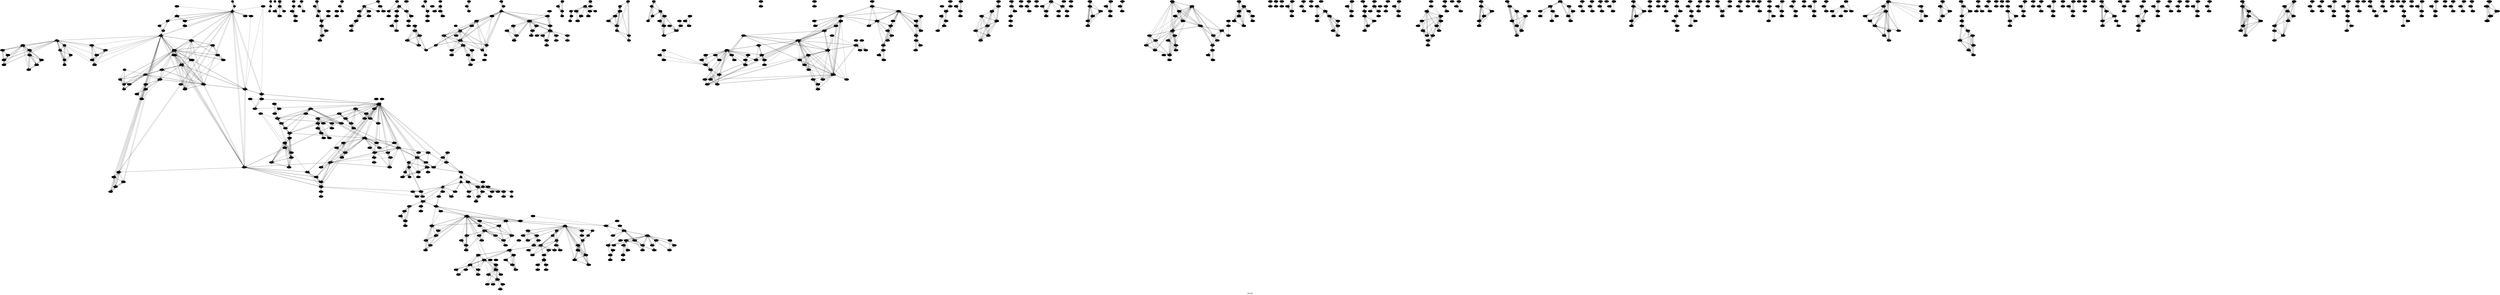 /*****
SIGIR
*****/

digraph G {
  graph [splines=false overlap=false]
  node  [shape=ellipse, width=0.3, height=0.3]
  0 [style=filled, fillcolor="wan chen"];
  1 [style=filled, fillcolor="yuanhua lv"];
  2 [style=filled, fillcolor="chengxiang zhai"];
  3 [style=filled, fillcolor="donald metzler"];
  4 [style=filled, fillcolor="jimmy lin"];
  5 [style=filled, fillcolor="lidan wang"];
  6 [style=filled, fillcolor="jiaul h paik"];
  7 [style=filled, fillcolor="swapan k parui"];
  8 [style=filled, fillcolor="dipasree pal"];
  9 [style=filled, fillcolor="berthier ribeironeto"];
  10 [style=filled, fillcolor="mong li lee"];
  11 [style=filled, fillcolor="chen wei"];
  12 [style=filled, fillcolor="wynne hsu"];
  13 [style=filled, fillcolor="aibo tian"];
  14 [style=filled, fillcolor="matthew lease"];
  15 [style=filled, fillcolor="conny junghans"];
  16 [style=filled, fillcolor="jannik strotgen"];
  17 [style=filled, fillcolor="michael gertz"];
  18 [style=filled, fillcolor="fabiano belem"];
  19 [style=filled, fillcolor="marcos andre goncalves"];
  20 [style=filled, fillcolor="tatiana pontes"];
  21 [style=filled, fillcolor="jussara almeida"];
  22 [style=filled, fillcolor="eder marinho martins"];
  23 [style=filled, fillcolor="jiawei han"];
  24 [style=filled, fillcolor="tim weninger"];
  25 [style=filled, fillcolor="sangkyum kim"];
  26 [style=filled, fillcolor="hyun duk kim"];
  27 [style=filled, fillcolor="jangwon seo"];
  28 [style=filled, fillcolor="w bruce croft"];
  29 [style=filled, fillcolor="youngho kim"];
  30 [style=filled, fillcolor="yasser ganjisaffar"];
  31 [style=filled, fillcolor="cristina videira lopes"];
  32 [style=filled, fillcolor="rich caruana"];
  33 [style=filled, fillcolor="kenneth waiting leung"];
  34 [style=filled, fillcolor="dik lun lee"];
  35 [style=filled, fillcolor="wangchien lee"];
  36 [style=filled, fillcolor="jiashu zhao"];
  37 [style=filled, fillcolor="jimmy xiangji huang"];
  38 [style=filled, fillcolor="ben he"];
  39 [style=filled, fillcolor="kristina toutanova"];
  40 [style=filled, fillcolor="wentau yih"];
  41 [style=filled, fillcolor="jianfeng gao"];
  42 [style=filled, fillcolor="oren kurland"];
  43 [style=filled, fillcolor="anna khudyak kozorovitsky"];
  44 [style=filled, fillcolor="shuanghong yang"];
  45 [style=filled, fillcolor="hongyuan zha"];
  46 [style=filled, fillcolor="bo long"];
  47 [style=filled, fillcolor="alexander j smola"];
  48 [style=filled, fillcolor="zhaohui zheng"];
  49 [style=filled, fillcolor="xianpei han"];
  50 [style=filled, fillcolor="jun zhao"];
  51 [style=filled, fillcolor="le sun"];
  52 [style=filled, fillcolor="jing liu"];
  53 [style=filled, fillcolor="youngin song"];
  54 [style=filled, fillcolor="chinyew lin"];
  55 [style=filled, fillcolor="fei wang"];
  56 [style=filled, fillcolor="dan zhang"];
  57 [style=filled, fillcolor="luo si"];
  58 [style=filled, fillcolor="feiping nie"];
  59 [style=filled, fillcolor="heng huang"];
  60 [style=filled, fillcolor="chris ding"];
  61 [style=filled, fillcolor="hua wang"];
  62 [style=filled, fillcolor="henry feild"];
  63 [style=filled, fillcolor="joshua glatt"];
  64 [style=filled, fillcolor="james allan"];
  65 [style=filled, fillcolor="marijn koolen"];
  66 [style=filled, fillcolor="jaap kamps"];
  67 [style=filled, fillcolor="gabriella kazai"];
  68 [style=filled, fillcolor="natasa milicfrayling"];
  69 [style=filled, fillcolor="fei sun"];
  70 [style=filled, fillcolor="dandan song"];
  71 [style=filled, fillcolor="lejian liao"];
  72 [style=filled, fillcolor="yannick assogba"];
  73 [style=filled, fillcolor="irene ros"];
  74 [style=filled, fillcolor="elif aktolga"];
  75 [style=filled, fillcolor="jingdong wang"];
  76 [style=filled, fillcolor="ismael s silva"];
  77 [style=filled, fillcolor="adriano veloso"];
  78 [style=filled, fillcolor="renato ferreira"];
  79 [style=filled, fillcolor="janaina gomide"];
  80 [style=filled, fillcolor="wagner meira"];
  81 [style=filled, fillcolor="jiajun bu"];
  82 [style=filled, fillcolor="chun chen"];
  83 [style=filled, fillcolor="bin xu"];
  84 [style=filled, fillcolor="deng cai"];
  85 [style=filled, fillcolor="xiaofei he"];
  86 [style=filled, fillcolor="wei liu"];
  87 [style=filled, fillcolor="hongfei yan"];
  88 [style=filled, fillcolor="wayne xin zhao"];
  89 [style=filled, fillcolor="jing he"];
  90 [style=filled, fillcolor="baihan shu"];
  91 [style=filled, fillcolor="xiaoming li"];
  92 [style=filled, fillcolor="enver kayaaslan"];
  93 [style=filled, fillcolor="cevdet aykanat"];
  94 [style=filled, fillcolor="b barla cambazoglu"];
  95 [style=filled, fillcolor="flavio junqueira"];
  96 [style=filled, fillcolor="roi blanco"];
  97 [style=filled, fillcolor="paul tarjan"];
  98 [style=filled, fillcolor="peter mika"];
  99 [style=filled, fillcolor="kevin haas"];
  100 [style=filled, fillcolor="xiaofeng zhou"];
  101 [style=filled, fillcolor="john z zhang"];
  102 [style=filled, fillcolor="chris sanden"];
  103 [style=filled, fillcolor="seunghoon na"];
  104 [style=filled, fillcolor="hwee tou ng"];
  105 [style=filled, fillcolor="miles efron"];
  106 [style=filled, fillcolor="gene golovchinsky"];
  107 [style=filled, fillcolor="tetsuya sakai"];
  108 [style=filled, fillcolor="ruihua song"];
  109 [style=filled, fillcolor="paul clough"];
  110 [style=filled, fillcolor="evangelos kanoulas"];
  111 [style=filled, fillcolor="ben carterette"];
  112 [style=filled, fillcolor="mark sanderson"];
  113 [style=filled, fillcolor="chirag shah"];
  114 [style=filled, fillcolor="roberto gonzalezibanez"];
  115 [style=filled, fillcolor="rui yan"];
  116 [style=filled, fillcolor="xiaojun wan"];
  117 [style=filled, fillcolor="yan zhang"];
  118 [style=filled, fillcolor="liang kong"];
  119 [style=filled, fillcolor="jahna otterbacher"];
  120 [style=filled, fillcolor="diklun lee"];
  121 [style=filled, fillcolor="mao ye"];
  122 [style=filled, fillcolor="peifeng yin"];
  123 [style=filled, fillcolor="steffen rendle"];
  124 [style=filled, fillcolor="zeno gantner"];
  125 [style=filled, fillcolor="christoph freudenthaler"];
  126 [style=filled, fillcolor="lars schmidtthieme"];
  127 [style=filled, fillcolor="jinru he"];
  128 [style=filled, fillcolor="torsten suel"];
  129 [style=filled, fillcolor="shuai ding"];
  130 [style=filled, fillcolor="yi zhang"];
  131 [style=filled, fillcolor="lanbo zhang"];
  132 [style=filled, fillcolor="qianli xing"];
  133 [style=filled, fillcolor="eugene agichtein"];
  134 [style=filled, fillcolor="dmitry lagun"];
  135 [style=filled, fillcolor="qi guo"];
  136 [style=filled, fillcolor="mikhail ageev"];
  137 [style=filled, fillcolor="yanwei pang"];
  138 [style=filled, fillcolor="qiang hao"];
  139 [style=filled, fillcolor="rui cai"];
  140 [style=filled, fillcolor="lei zhang"];
  141 [style=filled, fillcolor="ke zhou"];
  142 [style=filled, fillcolor="joemon m jose"];
  143 [style=filled, fillcolor="benjamin piwowarski"];
  144 [style=filled, fillcolor="yashar moshfeghi"];
  145 [style=filled, fillcolor="maarten de rijke"];
  146 [style=filled, fillcolor="manos tsagkias"];
  147 [style=filled, fillcolor="wouter weerkamp"];
  148 [style=filled, fillcolor="martin ester"];
  149 [style=filled, fillcolor="samaneh moghaddam"];
  150 [style=filled, fillcolor="zhiguo gong"];
  151 [style=filled, fillcolor="leong hou u"];
  152 [style=filled, fillcolor="yiyang yang"];
  153 [style=filled, fillcolor="katja filippova"];
  154 [style=filled, fillcolor="keith hall"];
  155 [style=filled, fillcolor="klaus berberich"];
  156 [style=filled, fillcolor="peixiang zhao"];
  157 [style=filled, fillcolor="dimitrios lymberopoulos"];
  158 [style=filled, fillcolor="arnd christian konig"];
  159 [style=filled, fillcolor="wolf siberski"];
  160 [style=filled, fillcolor="wolfgang nejdl"];
  161 [style=filled, fillcolor="enrico minack"];
  162 [style=filled, fillcolor="sreenivas gollapudi"];
  163 [style=filled, fillcolor="alexandros ntoulas"];
  164 [style=filled, fillcolor="krishnaram kenthapadi"];
  165 [style=filled, fillcolor="samuel ieong"];
  166 [style=filled, fillcolor="ryen w white"];
  167 [style=filled, fillcolor="filip radlinski"];
  168 [style=filled, fillcolor="emine yilmaz"];
  169 [style=filled, fillcolor="paul n bennett"];
  170 [style=filled, fillcolor="cheng jin"];
  171 [style=filled, fillcolor="chunlei yang"];
  172 [style=filled, fillcolor="craig macdonald"];
  173 [style=filled, fillcolor="iadh ounis"];
  174 [style=filled, fillcolor="rodrygo l t santos"];
  175 [style=filled, fillcolor="marcallen cartright"];
  176 [style=filled, fillcolor="eric horvitz"];
  177 [style=filled, fillcolor="wingkai hon"];
  178 [style=filled, fillcolor="jeffrey scott vitter"];
  179 [style=filled, fillcolor="sabrina chandrasekaran"];
  180 [style=filled, fillcolor="sharma v thankachan"];
  181 [style=filled, fillcolor="rahul shah"];
  182 [style=filled, fillcolor="manish patil"];
  183 [style=filled, fillcolor="chi wang"];
  184 [style=filled, fillcolor="hongning wang"];
  185 [style=filled, fillcolor="david fong"];
  186 [style=filled, fillcolor="ding zhou"];
  187 [style=filled, fillcolor="greg badros"];
  188 [style=filled, fillcolor="rajat raina"];
  189 [style=filled, fillcolor="ming ji"];
  190 [style=filled, fillcolor="siyu gu"];
  191 [style=filled, fillcolor="wei vivian zhang"];
  192 [style=filled, fillcolor="jun yan"];
  193 [style=filled, fillcolor="zheng chen"];
  194 [style=filled, fillcolor="brian d davison"];
  195 [style=filled, fillcolor="na dai"];
  196 [style=filled, fillcolor="milad shokouhi"];
  197 [style=filled, fillcolor="jacob bien"];
  198 [style=filled, fillcolor="neema moraveji"];
  199 [style=filled, fillcolor="daniel m russell"];
  200 [style=filled, fillcolor="david mease"];
  201 [style=filled, fillcolor="kunal punera"];
  202 [style=filled, fillcolor="tamas sarlos"];
  203 [style=filled, fillcolor="theodoros lappas"];
  204 [style=filled, fillcolor="shenghua bao"];
  205 [style=filled, fillcolor="zhong su"];
  206 [style=filled, fillcolor="guoqing zheng"];
  207 [style=filled, fillcolor="dingyi han"];
  208 [style=filled, fillcolor="shengliang xu"];
  209 [style=filled, fillcolor="yong yu"];
  210 [style=filled, fillcolor="jinwen guo"];
  211 [style=filled, fillcolor="lichun yang"];
  212 [style=filled, fillcolor="ying he"];
  213 [style=filled, fillcolor="steven c h hoi"];
  214 [style=filled, fillcolor="dayong wang"];
  215 [style=filled, fillcolor="alexander kotov"];
  216 [style=filled, fillcolor="susan t dumais"];
  217 [style=filled, fillcolor="jaime teevan"];
  218 [style=filled, fillcolor="paul n bennett"];
  219 [style=filled, fillcolor="michael d lieberman"];
  220 [style=filled, fillcolor="hanan samet"];
  221 [style=filled, fillcolor="guangda li"];
  222 [style=filled, fillcolor="zhengjun zha"];
  223 [style=filled, fillcolor="liqiang nie"];
  224 [style=filled, fillcolor="meng wang"];
  225 [style=filled, fillcolor="tatseng chua"];
  226 [style=filled, fillcolor="tamer elsayed"];
  227 [style=filled, fillcolor="ferhan ture"];
  228 [style=filled, fillcolor="xing xie"];
  229 [style=filled, fillcolor="rong xiao"];
  230 [style=filled, fillcolor="fernando diaz"];
  231 [style=filled, fillcolor="elad yomtov"];
  232 [style=filled, fillcolor="michael bendersky"];
  233 [style=filled, fillcolor="bogomil kovachev"];
  234 [style=filled, fillcolor="richard berendsen"];
  235 [style=filled, fillcolor="edgar meij"];
  236 [style=filled, fillcolor="krisztian balog"];
  237 [style=filled, fillcolor="sebastian michel"];
  238 [style=filled, fillcolor="aleksandar stupar"];
  239 [style=filled, fillcolor="liwei he"];
  240 [style=filled, fillcolor="yang song"];
  241 [style=filled, fillcolor="dengyong zhou"];
  242 [style=filled, fillcolor="shirish tatikonda"];
  243 [style=filled, fillcolor="eugene agichtein"];
  244 [style=filled, fillcolor="qiaoling liu"];
  245 [style=filled, fillcolor="idan szpektor"];
  246 [style=filled, fillcolor="yoelle s maarek"];
  247 [style=filled, fillcolor="dan pelleg"];
  248 [style=filled, fillcolor="gideon dror"];
  249 [style=filled, fillcolor="evgeniy gabrilovich"];
  250 [style=filled, fillcolor="irwin king"];
  251 [style=filled, fillcolor="michael r lyu"];
  252 [style=filled, fillcolor="chao liu"];
  253 [style=filled, fillcolor="hao ma"];
  254 [style=filled, fillcolor="nima asadi"];
  255 [style=filled, fillcolor="andrew turpin"];
  256 [style=filled, fillcolor="falk scholer"];
  257 [style=filled, fillcolor="yaoxue zhang"];
  258 [style=filled, fillcolor="linkai weng"];
  259 [style=filled, fillcolor="yuezhi zhou"];
  260 [style=filled, fillcolor="zhiwei li"];
  261 [style=filled, fillcolor="laurence t yang"];
  262 [style=filled, fillcolor="debapriyo majumdar"];
  263 [style=filled, fillcolor="prasenjit mitra"];
  264 [style=filled, fillcolor="sumit bhatia"];
  265 [style=filled, fillcolor="michael matthews"];
  266 [style=filled, fillcolor="nattiya kanhabua"];
  267 [style=filled, fillcolor="john canny"];
  268 [style=filled, fillcolor="ye chen"];
  269 [style=filled, fillcolor="quan wang"];
  270 [style=filled, fillcolor="hang li"];
  271 [style=filled, fillcolor="jun xu"];
  272 [style=filled, fillcolor="nick craswell"];
  273 [style=filled, fillcolor="wei gao"];
  274 [style=filled, fillcolor="kamfai wong"];
  275 [style=filled, fillcolor="aoying zhou"];
  276 [style=filled, fillcolor="peng cai"];
  277 [style=filled, fillcolor="jeffrey pound"];
  278 [style=filled, fillcolor="thanh tran duc"];
  279 [style=filled, fillcolor="daniel m herzig"];
  280 [style=filled, fillcolor="harry halpin"];
  281 [style=filled, fillcolor="henry s thompson"];
  282 [style=filled, fillcolor="lei li"];
  283 [style=filled, fillcolor="dingding wang"];
  284 [style=filled, fillcolor="tao li"];
  285 [style=filled, fillcolor="devdatt dubhashi"];
  286 [style=filled, fillcolor="vinay jethava"];
  287 [style=filled, fillcolor="ricardo baezayates"];
  288 [style=filled, fillcolor="liliana calderonbenavides"];
  289 [style=filled, fillcolor="chiranjib bhattacharyya"];
  290 [style=filled, fillcolor="david elsweiler"];
  291 [style=filled, fillcolor="yuan lin"];
  292 [style=filled, fillcolor="hongfei lin"];
  293 [style=filled, fillcolor="song jin"];
  294 [style=filled, fillcolor="zheng ye"];
  295 [style=filled, fillcolor="keke cai"];
  296 [style=filled, fillcolor="li zhang"];
  297 [style=filled, fillcolor="jie tang"];
  298 [style=filled, fillcolor="zi yang"];
  299 [style=filled, fillcolor="juanzi li"];
  300 [style=filled, fillcolor="houping jia"];
  301 [style=filled, fillcolor="shanshan huang"];
  302 [style=filled, fillcolor="jianguo xiao"];
  303 [style=filled, fillcolor="emre velipasaoglu"];
  304 [style=filled, fillcolor="umut ozertem"];
  305 [style=filled, fillcolor="alpa jain"];
  306 [style=filled, fillcolor="avishek anand"];
  307 [style=filled, fillcolor="ralf schenkel"];
  308 [style=filled, fillcolor="srikanta bedathur"];
  309 [style=filled, fillcolor="leif azzopardi"];
  310 [style=filled, fillcolor="rifat ozcan"];
  311 [style=filled, fillcolor="ozgur ulusoy"];
  312 [style=filled, fillcolor="sadiye alici"];
  313 [style=filled, fillcolor="berkant barla cambazoglu"];
  314 [style=filled, fillcolor="lidan shou"];
  315 [style=filled, fillcolor="yunjun gao"];
  316 [style=filled, fillcolor="gang chen"];
  317 [style=filled, fillcolor="ke chen"];
  318 [style=filled, fillcolor="he bai"];
  319 [style=filled, fillcolor="martin hacker"];
  320 [style=filled, fillcolor="morgan harvey"];
  321 [style=filled, fillcolor="yanen li"];
  322 [style=filled, fillcolor="kuansan wang"];
  323 [style=filled, fillcolor="bojun paul hsu"];
  324 [style=filled, fillcolor="neel sundaresn"];
  325 [style=filled, fillcolor="gyanit singh"];
  326 [style=filled, fillcolor="nish parikh"];
  327 [style=filled, fillcolor="jian wang"];
  328 [style=filled, fillcolor="peng cui"];
  329 [style=filled, fillcolor="mingdong ou"];
  330 [style=filled, fillcolor="shaowei liu"];
  331 [style=filled, fillcolor="lifeng sun"];
  332 [style=filled, fillcolor="shiqiang yang"];
  333 [style=filled, fillcolor="yunqiao zhang"];
  334 [style=filled, fillcolor="blake anderson"];
  335 [style=filled, fillcolor="huizhong duan"];
  336 [style=filled, fillcolor="ahmed e hassan"];
  337 [style=filled, fillcolor="frank nack"];
  338 [style=filled, fillcolor="andrei vishneuski"];
  339 [style=filled, fillcolor="marc bron"];
  340 [style=filled, fillcolor="jasmijn van gorp"];
  341 [style=filled, fillcolor="sonja de leeuw"];
  342 [style=filled, fillcolor="fabrizio sebastiani"];
  343 [style=filled, fillcolor="giacomo berardi"];
  344 [style=filled, fillcolor="andrea esuli"];
  345 [style=filled, fillcolor="ibrahim adeyanju"];
  346 [style=filled, fillcolor="anne de roeck"];
  347 [style=filled, fillcolor="dawei song"];
  348 [style=filled, fillcolor="maria fasli"];
  349 [style=filled, fillcolor="mdyaa albakour"];
  350 [style=filled, fillcolor="udo kruschwitz"];
  351 [style=filled, fillcolor="xiaoxue zhao"];
  352 [style=filled, fillcolor="jun wang"];
  353 [style=filled, fillcolor="yue shi"];
  354 [style=filled, fillcolor="martha larson"];
  355 [style=filled, fillcolor="alan hanjalic"];
  356 [style=filled, fillcolor="jianyun nie"];
  357 [style=filled, fillcolor="yang liu"];
  358 [style=filled, fillcolor="yu chen"];
  359 [style=filled, fillcolor="jirong wen"];
  360 [style=filled, fillcolor="monojit choudhury"];
  361 [style=filled, fillcolor="srivatsan laxman"];
  362 [style=filled, fillcolor="niloy ganguly"];
  363 [style=filled, fillcolor="rishiraj saha roy"];
  364 [style=filled, fillcolor="yuanhua lv"];
  365 [style=filled, fillcolor="qiang wu"];
  366 [style=filled, fillcolor="m hosseini"];
  367 [style=filled, fillcolor="ingemar j cox"];
  368 [style=filled, fillcolor="takehiro yamamoto"];
  369 [style=filled, fillcolor="yi liu"];
  370 [style=filled, fillcolor="tetsuya sakai"];
  371 [style=filled, fillcolor="shojiro nishio"];
  372 [style=filled, fillcolor="mayu iwata"];
  373 [style=filled, fillcolor="parvaz mahdabi"];
  374 [style=filled, fillcolor="mostafa keikha"];
  375 [style=filled, fillcolor="fabio crestani"];
  376 [style=filled, fillcolor="linda andersson"];
  377 [style=filled, fillcolor="yunyao li"];
  378 [style=filled, fillcolor="benny kimelfeld"];
  379 [style=filled, fillcolor="zhuowei bao"];
  380 [style=filled, fillcolor="jamie callan"];
  381 [style=filled, fillcolor="le zhao"];
  382 [style=filled, fillcolor="rong jin"];
  383 [style=filled, fillcolor="pengcheng wu"];
  384 [style=filled, fillcolor="hao xia"];
  385 [style=filled, fillcolor="quan yuan"];
  386 [style=filled, fillcolor="nadia magnenat thalmann"];
  387 [style=filled, fillcolor="aixin sun"];
  388 [style=filled, fillcolor="gao cong"];
  389 [style=filled, fillcolor="krishna p gummadi"];
  390 [style=filled, fillcolor="saptarshi ghosh"];
  391 [style=filled, fillcolor="naveen sharma"];
  392 [style=filled, fillcolor="ou jin"];
  393 [style=filled, fillcolor="enpeng yao"];
  394 [style=filled, fillcolor="tianqi chen"];
  395 [style=filled, fillcolor="kailong chen"];
  396 [style=filled, fillcolor="philippe cudremauroux"];
  397 [style=filled, fillcolor="alberto tonon"];
  398 [style=filled, fillcolor="gianluca demartini"];
  399 [style=filled, fillcolor="yuan fang"];
  400 [style=filled, fillcolor="kevin chenchuan chang"];
  401 [style=filled, fillcolor="bojune hsu"];
  402 [style=filled, fillcolor="makoto kato"];
  403 [style=filled, fillcolor="katsumi tanaka"];
  404 [style=filled, fillcolor="hiroaki ohshima"];
  405 [style=filled, fillcolor="marc najork"];
  406 [style=filled, fillcolor="van dang"];
  407 [style=filled, fillcolor="bin wang"];
  408 [style=filled, fillcolor="fei xu"];
  409 [style=filled, fillcolor="zongcheng ji"];
  410 [style=filled, fillcolor="matthias petri"];
  411 [style=filled, fillcolor="j shane culpepper"];
  412 [style=filled, fillcolor="raffaele perego"];
  413 [style=filled, fillcolor="fabrizio silvestri"];
  414 [style=filled, fillcolor="hossein vahabi"];
  415 [style=filled, fillcolor="francesco bonchi"];
  416 [style=filled, fillcolor="rossano venturini"];
  417 [style=filled, fillcolor="ke zhou"];
  418 [style=filled, fillcolor="mounia lalmas"];
  419 [style=filled, fillcolor="ronan cummins"];
  420 [style=filled, fillcolor="samuel h carton"];
  421 [style=filled, fillcolor="doug downey"];
  422 [style=filled, fillcolor="brent hecht"];
  423 [style=filled, fillcolor="mahmood quaderi"];
  424 [style=filled, fillcolor="darren gergle"];
  425 [style=filled, fillcolor="martin raubal"];
  426 [style=filled, fillcolor="pablo castells"];
  427 [style=filled, fillcolor="saul vargas"];
  428 [style=filled, fillcolor="david vallet"];
  429 [style=filled, fillcolor="xingjie liu"];
  430 [style=filled, fillcolor="mao ye"];
  431 [style=filled, fillcolor="chao wei"];
  432 [style=filled, fillcolor="min zhang"];
  433 [style=filled, fillcolor="yiqun liu"];
  434 [style=filled, fillcolor="liyun ru"];
  435 [style=filled, fillcolor="shaoping ma"];
  436 [style=filled, fillcolor="ismet zeki yalniz"];
  437 [style=filled, fillcolor="r manmatha"];
  438 [style=filled, fillcolor="yi chang"];
  439 [style=filled, fillcolor="xiaobing xue"];
  440 [style=filled, fillcolor="zheng cao"];
  441 [style=filled, fillcolor="alejandro jaimes"];
  442 [style=filled, fillcolor="luca maria aiello"];
  443 [style=filled, fillcolor="luca chiarandini"];
  444 [style=filled, fillcolor="michele trevisiol"];
  445 [style=filled, fillcolor="katrina fenlon"];
  446 [style=filled, fillcolor="peter organisciak"];
  447 [style=filled, fillcolor="jeff huang"];
  448 [style=filled, fillcolor="georg buscher"];
  449 [style=filled, fillcolor="ko fujimura"];
  450 [style=filled, fillcolor="takahide hoshide"];
  451 [style=filled, fillcolor="kyosuke nishida"];
  452 [style=filled, fillcolor="gang zhao"];
  453 [style=filled, fillcolor="wei chen"];
  454 [style=filled, fillcolor="xuanjing huang"];
  455 [style=filled, fillcolor="qi zhang"];
  456 [style=filled, fillcolor="zhuoye ding"];
  457 [style=filled, fillcolor="yan wu"];
  458 [style=filled, fillcolor="nicola tonellotto"];
  459 [style=filled, fillcolor="liangjie hong"];
  460 [style=filled, fillcolor="ron bekkerman"];
  461 [style=filled, fillcolor="joseph adler"];
  462 [style=filled, fillcolor="weihao kong"];
  463 [style=filled, fillcolor="wujun li"];
  464 [style=filled, fillcolor="minyi guo"];
  465 [style=filled, fillcolor="yanan qian"];
  466 [style=filled, fillcolor="qinghua zheng"];
  467 [style=filled, fillcolor="daxin jiang"];
  468 [style=filled, fillcolor="yunhua hu"];
  469 [style=filled, fillcolor="jian pei"];
  470 [style=filled, fillcolor="vanessa murdock"];
  471 [style=filled, fillcolor="adam rae"];
  472 [style=filled, fillcolor="hugues bouchard"];
  473 [style=filled, fillcolor="dzung hong"];
  474 [style=filled, fillcolor="shuicheng yan"];
  475 [style=filled, fillcolor="jialie shen"];
  476 [style=filled, fillcolor="hweehwa pang"];
  477 [style=filled, fillcolor="xiaoyuan cui"];
  478 [style=filled, fillcolor="wei chu"];
  479 [style=filled, fillcolor="peter bailey"];
  480 [style=filled, fillcolor="fedor borisyuk"];
  481 [style=filled, fillcolor="qing yang"];
  482 [style=filled, fillcolor="yao wu"];
  483 [style=filled, fillcolor="yang zhang"];
  484 [style=filled, fillcolor="zhiheng xu"];
  485 [style=filled, fillcolor="ting liu"];
  486 [style=filled, fillcolor="sheng li"];
  487 [style=filled, fillcolor="wei song"];
  488 [style=filled, fillcolor="qing yu"];
  489 [style=filled, fillcolor="evangelos kanoulas"];
  490 [style=filled, fillcolor="stephen robertson"];
  491 [style=filled, fillcolor="xiao bai"];
  492 [style=filled, fillcolor="chang liu"];
  493 [style=filled, fillcolor="nicholas j belkin"];
  494 [style=filled, fillcolor="michael cole"];
  495 [style=filled, fillcolor="pradheep elango"];
  496 [style=filled, fillcolor="xuanhui wang"];
  497 [style=filled, fillcolor="beechung chen"];
  498 [style=filled, fillcolor="deepak agarwal"];
  499 [style=filled, fillcolor="claudia hauff"];
  500 [style=filled, fillcolor="geertjan houben"];
  501 [style=filled, fillcolor="maik anderka"];
  502 [style=filled, fillcolor="benno stein"];
  503 [style=filled, fillcolor="nedim lipka"];
  504 [style=filled, fillcolor="yiukai ng"];
  505 [style=filled, fillcolor="rani qumsiyeh"];
  506 [style=filled, fillcolor="simon jonassen"];
  507 [style=filled, fillcolor="jonathon s hare"];
  508 [style=filled, fillcolor="jun miao"];
  509 [style=filled, fillcolor="padmini srinivasan"];
  510 [style=filled, fillcolor="christopher g harris"];
  511 [style=filled, fillcolor="arjen p de vries"];
  512 [style=filled, fillcolor="carsten eickhoff"];
  513 [style=filled, fillcolor="m morel"];
  514 [style=filled, fillcolor="vincent leroy"];
  515 [style=filled, fillcolor="amit singh"];
  516 [style=filled, fillcolor="p deepak"];
  517 [style=filled, fillcolor="dinesh raghu"];
  518 [style=filled, fillcolor="wei lu"];
  519 [style=filled, fillcolor="christina lioma"];
  520 [style=filled, fillcolor="kevyn collinsthompson"];
  521 [style=filled, fillcolor="eugene agichtein"];
  522 [style=filled, fillcolor="paul n bennet"];
  523 [style=filled, fillcolor="chao zhang"];
  524 [style=filled, fillcolor="ke chen"];
  525 [style=filled, fillcolor="jiajin le"];
  526 [style=filled, fillcolor="xuemin lin"];
  527 [style=filled, fillcolor="weiren yu"];
  528 [style=filled, fillcolor="ying zhang"];
  529 [style=filled, fillcolor="wenjie zhang"];
  530 [style=filled, fillcolor="michael gamon"];
  531 [style=filled, fillcolor="patrick pantel"];
  532 [style=filled, fillcolor="omar alonso"];
  533 [style=filled, fillcolor="kevin haas"];
  534 [style=filled, fillcolor="junghoo cho"];
  535 [style=filled, fillcolor="youngchul cha"];
  536 [style=filled, fillcolor="alessandro moschitti"];
  537 [style=filled, fillcolor="aliaksei severyn"];
  538 [style=filled, fillcolor="eric horvitz"];
  539 [style=filled, fillcolor="yunfei chen"];
  540 [style=filled, fillcolor="chen li"];
  541 [style=filled, fillcolor="jianhua feng"];
  542 [style=filled, fillcolor="guoliang li"];
  543 [style=filled, fillcolor="jiannan wang"];
  544 [style=filled, fillcolor="alexandros karatzoglou"];
  545 [style=filled, fillcolor="nuria oliver"];
  546 [style=filled, fillcolor="linas baltrunas"];
  547 [style=filled, fillcolor="jaime arguello"];
  548 [style=filled, fillcolor="wanching wu"];
  549 [style=filled, fillcolor="diane kelly"];
  550 [style=filled, fillcolor="ashlee edwards"];
  551 [style=filled, fillcolor="kalervo jarvelin"];
  552 [style=filled, fillcolor="heikki keskustalo"];
  553 [style=filled, fillcolor="feza baskaya"];
  554 [style=filled, fillcolor="mark d smucker"];
  555 [style=filled, fillcolor="charles l a clarke"];
  556 [style=filled, fillcolor="kira radinsky"];
  557 [style=filled, fillcolor="senen gonzalez"];
  558 [style=filled, fillcolor="mauricio marin"];
  559 [style=filled, fillcolor="mauricio oyarzun"];
  560 [style=filled, fillcolor="diego arroyuelo"];
  561 [style=filled, fillcolor="xueqi cheng"];
  562 [style=filled, fillcolor="shuzi niu"];
  563 [style=filled, fillcolor="yanyan lan"];
  564 [style=filled, fillcolor="jiafeng guo"];
  565 [style=filled, fillcolor="qi he"];
  566 [style=filled, fillcolor="anwitaman datta"];
  567 [style=filled, fillcolor="chenliang li"];
  568 [style=filled, fillcolor="diane kelly"];
  569 [style=filled, fillcolor="kun huang"];
  570 [style=filled, fillcolor="praveen chandar"];
  571 [style=filled, fillcolor="anirban dasgupta"];
  572 [style=filled, fillcolor="jie yang"];
  573 [style=filled, fillcolor="yu hong"];
  574 [style=filled, fillcolor="qiaoming zhu"];
  575 [style=filled, fillcolor="guodong zhou"];
  576 [style=filled, fillcolor="jianmin yao"];
  577 [style=filled, fillcolor="jun lu"];
  578 [style=filled, fillcolor="yuheng lei"];
  579 [style=filled, fillcolor="winston h hsu"];
  580 [style=filled, fillcolor="lime iida"];
  581 [style=filled, fillcolor="borchun chen"];
  582 [style=filled, fillcolor="yanying chen"];
  583 [style=filled, fillcolor="constantinos dimopoulos"];
  584 [style=filled, fillcolor="sergey nepomnyachiy"];
  585 [style=filled, fillcolor="enrique amigo"];
  586 [style=filled, fillcolor="felisa verdejo"];
  587 [style=filled, fillcolor="julio gonzalo"];
  588 [style=filled, fillcolor="ayeong kim"];
  589 [style=filled, fillcolor="jeongwoo son"];
  590 [style=filled, fillcolor="seongbae park"];
  591 [style=filled, fillcolor="fei wu"];
  592 [style=filled, fillcolor="xinyan lu"];
  593 [style=filled, fillcolor="zhongfei zhang"];
  594 [style=filled, fillcolor="yueting zhuang"];
  595 [style=filled, fillcolor="siliang tang"];
  596 [style=filled, fillcolor="javed a aslam"];
  597 [style=filled, fillcolor="peter b golbus"];
  598 [style=filled, fillcolor="minyen kan"];
  599 [style=filled, fillcolor="kazunari sugiyama"];
  600 [style=filled, fillcolor="jovian lin"];
  601 [style=filled, fillcolor="frank nack"];
  602 [style=filled, fillcolor="hui fang"];
  603 [style=filled, fillcolor="hao wu"];
  604 [style=filled, fillcolor="rueycheng chen"];
  605 [style=filled, fillcolor="chiajung lee"];
  606 [style=filled, fillcolor="wai lam"];
  607 [style=filled, fillcolor="shoaib jameel"];
  608 [style=filled, fillcolor="tao yang"];
  609 [style=filled, fillcolor="xun tang"];
  610 [style=filled, fillcolor="maha alabduljalil"];
  611 [style=filled, fillcolor="aleksandr chuklin"];
  612 [style=filled, fillcolor="pavel serdyukov"];
  613 [style=filled, fillcolor="k tamsin maxwell"];
  614 [style=filled, fillcolor="xinyuan luo"];
  615 [style=filled, fillcolor="t hu"];
  616 [style=filled, fillcolor="kuang mao"];
  617 [style=filled, fillcolor="peter h westfall"];
  618 [style=filled, fillcolor="leonid boytsov"];
  619 [style=filled, fillcolor="victor sepulveda"];
  620 [style=filled, fillcolor="xuan zhou"];
  621 [style=filled, fillcolor="wolfgang nejdl"];
  622 [style=filled, fillcolor="elena demidova"];
  623 [style=filled, fillcolor="zhoujun li"];
  624 [style=filled, fillcolor="yan chen"];
  625 [style=filled, fillcolor="hadi amiri"];
  626 [style=filled, fillcolor="daniel hasan dalip"];
  627 [style=filled, fillcolor="pavel calado"];
  628 [style=filled, fillcolor="weize kong"];
  629 [style=filled, fillcolor="j d allan"];
  630 [style=filled, fillcolor="edleno s de moura"];
  631 [style=filled, fillcolor="cristian rossi"];
  632 [style=filled, fillcolor="altigran s da silva"];
  633 [style=filled, fillcolor="andre l carvalho"];
  634 [style=filled, fillcolor="alejandro lopezortiz"];
  635 [style=filled, fillcolor="gonzalo navarro"];
  636 [style=filled, fillcolor="daisuke takuma"];
  637 [style=filled, fillcolor="hiroki yanagisawa"];
  638 [style=filled, fillcolor="wei jeng"];
  639 [style=filled, fillcolor="daqing he"];
  640 [style=filled, fillcolor="jiepu jiang"];
  641 [style=filled, fillcolor="kathy brennan"];
  642 [style=filled, fillcolor="yongfeng zhang"];
  643 [style=filled, fillcolor="min zhang"];
  644 [style=filled, fillcolor="bin bi"];
  645 [style=filled, fillcolor="chucheng hsieh"];
  646 [style=filled, fillcolor="meihong zheng"];
  647 [style=filled, fillcolor="kuo zhang"];
  648 [style=filled, fillcolor="chao wang"];
  649 [style=filled, fillcolor="jing qian"];
  650 [style=filled, fillcolor="philip s yu"];
  651 [style=filled, fillcolor="chaokun wang"];
  652 [style=filled, fillcolor="jun zhang"];
  653 [style=filled, fillcolor="jianmin wang"];
  654 [style=filled, fillcolor="jianke zhu"];
  655 [style=filled, fillcolor="pengcheng wu"];
  656 [style=filled, fillcolor="chunyan miao"];
  657 [style=filled, fillcolor="shima gerani"];
  658 [style=filled, fillcolor="elena agapie"];
  659 [style=filled, fillcolor="pernilla qvarfordt"];
  660 [style=filled, fillcolor="tony dunnigan"];
  661 [style=filled, fillcolor="haojian jin"];
  662 [style=filled, fillcolor="shuai yuan"];
  663 [style=filled, fillcolor="jagadeesh jagarlamudi"];
  664 [style=filled, fillcolor="yoshua bengio"];
  665 [style=filled, fillcolor="alessandro sordoni"];
  666 [style=filled, fillcolor="richard mccreadie"];
  667 [style=filled, fillcolor="diego martin"];
  668 [style=filled, fillcolor="xiaodong he"];
  669 [style=filled, fillcolor="mingwei chang"];
  670 [style=filled, fillcolor="shangsong liang"];
  671 [style=filled, fillcolor="zhaochun ren"];
  672 [style=filled, fillcolor="jinxi xu"];
  673 [style=filled, fillcolor="gu xu"];
  674 [style=filled, fillcolor="fiana raiber"];
  675 [style=filled, fillcolor="shahab kamali"];
  676 [style=filled, fillcolor="frank wm tompa"];
  677 [style=filled, fillcolor="denis savenkov"];
  678 [style=filled, fillcolor="qifan wang"];
  679 [style=filled, fillcolor="zhenhua wang"];
  680 [style=filled, fillcolor="zhicheng dou"];
  681 [style=filled, fillcolor="thomas demeester"];
  682 [style=filled, fillcolor="j d allan"];
  683 [style=filled, fillcolor="bruce croft"];
  684 [style=filled, fillcolor="hanseul s lee"];
  685 [style=filled, fillcolor="w r webber"];
  686 [style=filled, fillcolor="jianguo wang"];
  687 [style=filled, fillcolor="man lung yiu"];
  688 [style=filled, fillcolor="eric lo"];
  689 [style=filled, fillcolor="xiaoguang liu"];
  690 [style=filled, fillcolor="jiancong tong"];
  691 [style=filled, fillcolor="gang wang"];
  692 [style=filled, fillcolor="zongyang ma"];
  693 [style=filled, fillcolor="xiaoyan zhu"];
  694 [style=filled, fillcolor="zhaoyan ming"];
  695 [style=filled, fillcolor="ahmed hassan"];
  696 [style=filled, fillcolor="yimin wang"];
  697 [style=filled, fillcolor="karthik raman"];
  698 [style=filled, fillcolor="eugene kharitonov"];
  699 [style=filled, fillcolor="dongyi guan"];
  700 [style=filled, fillcolor="hui yang"];
  701 [style=filled, fillcolor="sicong zhang"];
  702 [style=filled, fillcolor="liangcai gao"];
  703 [style=filled, fillcolor="xuan hu"];
  704 [style=filled, fillcolor="zhi tang"];
  705 [style=filled, fillcolor="xiaoyan lin"];
  706 [style=filled, fillcolor="yingnan xiao"];
  707 [style=filled, fillcolor="xiaozhong liu"];
  708 [style=filled, fillcolor="anlei dong"];
  709 [style=filled, fillcolor="hongbo deng"];
  710 [style=filled, fillcolor="ning zhang"];
  711 [style=filled, fillcolor="zhiwei zhang"];
  712 [style=filled, fillcolor="xuchen zhang"];
  713 [style=filled, fillcolor="mi zhang"];
  714 [style=filled, fillcolor="xiangyang xue"];
  715 [style=filled, fillcolor="xiaofei zhu"];
  716 [style=filled, fillcolor="mihai georgescu"];
  717 [style=filled, fillcolor="patrick harrington"];
  718 [style=filled, fillcolor="junjun li"];
  719 [style=filled, fillcolor="lei tang"];
  720 [style=filled, fillcolor="tao zhu"];
  721 [style=filled, fillcolor="jianmin zhang"];
  722 [style=filled, fillcolor="sebastian de la chica"];
  723 [style=filled, fillcolor="isabelle stanton"];
  724 [style=filled, fillcolor="nina mishra"];
  725 [style=filled, fillcolor="eytan adar"];
  726 [style=filled, fillcolor="avishay livne"];
  727 [style=filled, fillcolor="vivek gokuladas"];
  728 [style=filled, fillcolor="jaime teevan"];
  729 [style=filled, fillcolor="tao mei"];
  730 [style=filled, fillcolor="yong rui"];
  731 [style=filled, fillcolor="ting yao"];
  732 [style=filled, fillcolor="chongwah ngo"];
  733 [style=filled, fillcolor="yingwei pan"];
  734 [style=filled, fillcolor="houqiang li"];
  735 [style=filled, fillcolor="peng cheng"];
  736 [style=filled, fillcolor="kuiyu chang"];
  737 [style=filled, fillcolor="wenting liu"];
  738 [style=filled, fillcolor="zhen hai"];
  739 [style=filled, fillcolor="jinyun yan"];
  740 [style=filled, fillcolor="jan vosecky"];
  741 [style=filled, fillcolor="wilfred ng"];
  742 [style=filled, fillcolor="xiaolin shi"];
  743 [style=filled, fillcolor="ahmed hassan awadallah"];
  744 [style=filled, fillcolor="qi zhang"];
  745 [style=filled, fillcolor="jihua kang"];
  746 [style=filled, fillcolor="jin qian"];
  747 [style=filled, fillcolor="xiaojie yuan"];
  748 [style=filled, fillcolor="yanshan lu"];
  749 [style=filled, fillcolor="xuewei tang"];
  750 [style=filled, fillcolor="xun zhang"];
  751 [style=filled, fillcolor="chathra hendahewa"];
  752 [style=filled, fillcolor="yi yang"];
  753 [style=filled, fillcolor="jiebo luo"];
  754 [style=filled, fillcolor="qi tian"];
  755 [style=filled, fillcolor="zhou yu"];
  756 [style=filled, fillcolor="fei wu"];
  757 [style=filled, fillcolor="qin jin"];
  758 [style=filled, fillcolor="shiwan zhao"];
  759 [style=filled, fillcolor="jia chen"];
  760 [style=filled, fillcolor="roberto lourenco"];
  761 [style=filled, fillcolor="renato ferreira"];
  762 [style=filled, fillcolor="adriano pereira"];
  763 [style=filled, fillcolor="srinivasan parthasarathy"];
  764 [style=filled, fillcolor="laura dietz"];
  765 [style=filled, fillcolor="jeffrey dalton"];
  766 [style=filled, fillcolor="sami richardson"];
  767 [style=filled, fillcolor="gordon v cormack"];
  768 [style=filled, fillcolor="guokun lai"];
  769 [style=filled, fillcolor="trung v nguyen"];
  770 [style=filled, fillcolor="willemijn van dolen"];
  771 [style=filled, fillcolor="mariahendrike peetz"];
  772 [style=filled, fillcolor="b taner dincer"];
  773 [style=filled, fillcolor="huawei shen"];
  774 [style=filled, fillcolor="wei chen"];
  775 [style=filled, fillcolor="junming huang"];
  776 [style=filled, fillcolor="suqi cheng"];
  777 [style=filled, fillcolor="ioannis arapakis"];
  778 [style=filled, fillcolor="marco ferrante"];
  779 [style=filled, fillcolor="nicola ferro"];
  780 [style=filled, fillcolor="maria maistro"];
  781 [style=filled, fillcolor="georg p schoenherr"];
  782 [style=filled, fillcolor="guiguang ding"];
  783 [style=filled, fillcolor="yuchen guo"];
  784 [style=filled, fillcolor="jile zhou"];
  785 [style=filled, fillcolor="yadong zhu"];
  786 [style=filled, fillcolor="damiano spina"];
  787 [style=filled, fillcolor="mario silva"];
  788 [style=filled, fillcolor="francisco m couto"];
  789 [style=filled, fillcolor="chunche wu"];
  790 [style=filled, fillcolor="jyunyu jiang"];
  791 [style=filled, fillcolor="yenyu ke"];
  792 [style=filled, fillcolor="p chien"];
  793 [style=filled, fillcolor="pujen cheng"];
  794 [style=filled, fillcolor="jiliang tang"];
  795 [style=filled, fillcolor="huan liu"];
  796 [style=filled, fillcolor="xia hu"];
  797 [style=filled, fillcolor="xin jin"];
  798 [style=filled, fillcolor="jacek gwizdka"];
  799 [style=filled, fillcolor="yinglong zhang"];
  800 [style=filled, fillcolor="jin zhang"];
  801 [style=filled, fillcolor="boonsiew seah"];
  802 [style=filled, fillcolor="sourav s bhowmick"];
  803 [style=filled, fillcolor="giuseppe ottaviano"];
  804 [style=filled, fillcolor="michiel m spape"];
  805 [style=filled, fillcolor="samuel kaski"];
  806 [style=filled, fillcolor="niklas ravaja"];
  807 [style=filled, fillcolor="manuel j a eugster"];
  808 [style=filled, fillcolor="giulio jacucci"];
  809 [style=filled, fillcolor="tuukka ruotsalo"];
  810 [style=filled, fillcolor="oswald barral"];
  811 [style=filled, fillcolor="ilkka kosunen"];
  812 [style=filled, fillcolor="xiangnan he"];
  813 [style=filled, fillcolor="ming gao"];
  814 [style=filled, fillcolor="yang yang"];
  815 [style=filled, fillcolor="jingwen bian"];
  816 [style=filled, fillcolor="seungwon hwang"];
  817 [style=filled, fillcolor="saehoon kim"];
  818 [style=filled, fillcolor="sameh elnikety"];
  819 [style=filled, fillcolor="yuxiong he"];
  820 [style=filled, fillcolor="myeongjae jeon"];
  821 [style=filled, fillcolor="alan l cox"];
  822 [style=filled, fillcolor="scott rixner"];
  823 [style=filled, fillcolor="lingyun ruan"];
  824 [style=filled, fillcolor="anthony wirth"];
  825 [style=filled, fillcolor="justin zobel"];
  826 [style=filled, fillcolor="cheeyong chan"];
  827 [style=filled, fillcolor="kianlee tan"];
  828 [style=filled, fillcolor="dongxiang zhang"];
  829 [style=filled, fillcolor="eric nyberg"];
  830 [style=filled, fillcolor="james cai"];
  831 [style=filled, fillcolor="ying li"];
  832 [style=filled, fillcolor="rafael e banchs"];
  833 [style=filled, fillcolor="paolo rosso"];
  834 [style=filled, fillcolor="parth gupta"];
  835 [style=filled, fillcolor="kalika bali"];
  836 [style=filled, fillcolor="guillaume cleuziou"];
  837 [style=filled, fillcolor="gael dias"];
  838 [style=filled, fillcolor="jose g moreno"];
  839 [style=filled, fillcolor="yue wang"];
  840 [style=filled, fillcolor="cheng li"];
  841 [style=filled, fillcolor="paul resnick"];
  842 [style=filled, fillcolor="qiaozhu mei"];
  843 [style=filled, fillcolor="inbal ronen"];
  844 [style=filled, fillcolor="maya barnea"];
  845 [style=filled, fillcolor="ido guy"];
  846 [style=filled, fillcolor="elad kravi"];
  847 [style=filled, fillcolor="johannes leveling"];
  848 [style=filled, fillcolor="debasis ganguly"];
  849 [style=filled, fillcolor="gareth j f jones"];
  850 [style=filled, fillcolor="simon tretter"];
  851 [style=filled, fillcolor="andrew kane"];
  852 [style=filled, fillcolor="wujun li"];
  853 [style=filled, fillcolor="wei zhang"];
  854 [style=filled, fillcolor="peichao zhang"];
  855 [style=filled, fillcolor="jiyin he"];
  856 [style=filled, fillcolor="arjen de vries"];
  857 [style=filled, fillcolor="sai wu"];
  858 [style=filled, fillcolor="pai peng"];
  859 [style=filled, fillcolor="ke chen"];
  860 [style=filled, fillcolor="sutanu chakraborti"];
  861 [style=filled, fillcolor="dale webster"];
  862 [style=filled, fillcolor="vidhya navalpakkam"];
  863 [style=filled, fillcolor="chihhung hsieh"];
  864 [style=filled, fillcolor="lynda tamine"];
  865 [style=filled, fillcolor="laure soulier"];
  866 [style=filled, fillcolor="avneesh sud"];
  867 [style=filled, fillcolor="o rom"];
  868 [style=filled, fillcolor="ella rabinovich"];
  869 [style=filled, fillcolor="lidong bing"];
  870 [style=filled, fillcolor="zhengyu niu"];
  871 [style=filled, fillcolor="haifeng wang"];
  872 [style=filled, fillcolor="rui guo"];
  873 [style=filled, fillcolor="james caverlee"];
  874 [style=filled, fillcolor="zhiyuan cheng"];
  875 [style=filled, fillcolor="vandana bachani"];
  876 [style=filled, fillcolor="himanshu barthwal"];
  877 [style=filled, fillcolor="jiyun luo"];
  878 [style=filled, fillcolor="longke hu"];
  879 [style=filled, fillcolor="yong liu"];
  880 [style=filled, fillcolor="ata turk"];
  881 [style=filled, fillcolor="giang tran"];
  882 [style=filled, fillcolor="sven helmer"];
  883 [style=filled, fillcolor="vuong minh ngo"];
  884 [style=filled, fillcolor="wellington s martins"];
  885 [style=filled, fillcolor="thierson rosa"];
  886 [style=filled, fillcolor="wisllay santos"];
  887 [style=filled, fillcolor="sergio canuto"];
  888 [style=filled, fillcolor="jingang wang"];
  889 [style=filled, fillcolor="sebastian dungs"];
  890 [style=filled, fillcolor="vu tran"];
  891 [style=filled, fillcolor="liangda li"];
  892 [style=filled, fillcolor="garrick sherman"];
  893 [style=filled, fillcolor="yulu wang"];
  894 [style=filled, fillcolor="thiago salles"];
  895 [style=filled, fillcolor="victor rodrigues"];
  896 [style=filled, fillcolor="artem grotov"];
  897 [style=filled, fillcolor="shimon whiteson"];
  898 [style=filled, fillcolor="nemanja djuric"];
  899 [style=filled, fillcolor="narayan bhamidipati"];
  900 [style=filled, fillcolor="vladan radosavljevic"];
  901 [style=filled, fillcolor="mihajlo grbovic"];
  902 [style=filled, fillcolor="anita crescenzi"];
  903 [style=filled, fillcolor="robert capra"];
  904 [style=filled, fillcolor="emily vardell"];
  905 [style=filled, fillcolor="ye chen"];
  906 [style=filled, fillcolor="jinhui tang"];
  907 [style=filled, fillcolor="xuan zhu"];
  908 [style=filled, fillcolor="jiashen sun"];
  909 [style=filled, fillcolor="isaac sijaranamual"];
  910 [style=filled, fillcolor="daan odijk"];
  911 [style=filled, fillcolor="gaurav baruah"];
  912 [style=filled, fillcolor="bhaskar mitra"];
  913 [style=filled, fillcolor="nikita zhiltsov"];
  914 [style=filled, fillcolor="fedor nikolaev"];
  915 [style=filled, fillcolor="alexander kotov"];
  916 [style=filled, fillcolor="chiyin chow"];
  917 [style=filled, fillcolor="jiadong zhang"];
  918 [style=filled, fillcolor="surendra sedhai"];
  919 [style=filled, fillcolor="julie a mccann"];
  920 [style=filled, fillcolor="anton van den hengel"];
  921 [style=filled, fillcolor="qinfeng shi"];
  922 [style=filled, fillcolor="christopher targett"];
  923 [style=filled, fillcolor="julian mcauley"];
  924 [style=filled, fillcolor="adam roegiest"];
  925 [style=filled, fillcolor="ariel fuxman"];
  926 [style=filled, fillcolor="meng wang"];
  927 [style=filled, fillcolor="ke zhou"];
  928 [style=filled, fillcolor="zeyang liu"];
  929 [style=filled, fillcolor="yinan zhang"];
  930 [style=filled, fillcolor="roy levin"];
  931 [style=filled, fillcolor="tal daniel"];
  932 [style=filled, fillcolor="ella bolshinsky"];
  933 [style=filled, fillcolor="jun xu"];
  934 [style=filled, fillcolor="shengxian wan"];
  935 [style=filled, fillcolor="pengfei wang"];
  936 [style=filled, fillcolor="long xia"];
  937 [style=filled, fillcolor="jun xu"];
  938 [style=filled, fillcolor="david elsweiler"];
  939 [style=filled, fillcolor="john p foley"];
  940 [style=filled, fillcolor="mengwen liu"];
  941 [style=filled, fillcolor="dae hoon park"];
  942 [style=filled, fillcolor="haohong wang"];
  943 [style=filled, fillcolor="shuaiqiang wang"];
  944 [style=filled, fillcolor="jari veijalainen"];
  945 [style=filled, fillcolor="shanshan huang"];
  946 [style=filled, fillcolor="tieyan liu"];
  947 [style=filled, fillcolor="paolo boldi"];
  948 [style=filled, fillcolor="michele trevisiol"];
  949 [style=filled, fillcolor="ridho reinanda"];
  950 [style=filled, fillcolor="mariefrancine moens"];
  951 [style=filled, fillcolor="ivan vulic"];
  952 [style=filled, fillcolor="mohammad k akbari"];
  953 [style=filled, fillcolor="xuemeng song"];
  954 [style=filled, fillcolor="luming zhang"];
  955 [style=filled, fillcolor="jakob grue simonsen"];
  956 [style=filled, fillcolor="niels dalum hansen"];
  957 [style=filled, fillcolor="birger larsen"];
  958 [style=filled, fillcolor="vladimir kukushkin"];
  959 [style=filled, fillcolor="olga megorskaya"];
  960 [style=filled, fillcolor="jeongmin yun"];
  961 [style=filled, fillcolor="shaolei ren"];
  962 [style=filled, fillcolor="zaihan yang"];
  963 [style=filled, fillcolor="shiyong lu"];
  964 [style=filled, fillcolor="aravind mohan"];
  965 [style=filled, fillcolor="yexi jiang"];
  966 [style=filled, fillcolor="liang tang"];
  967 [style=filled, fillcolor="chunqiu zeng"];
  968 [style=filled, fillcolor="lei li"];
  969 [style=filled, fillcolor="james allan"];
  970 [style=filled, fillcolor="aston zhang"];
  971 [style=filled, fillcolor="jie luo"];
  972 [style=filled, fillcolor="rui li"];
  973 [style=filled, fillcolor="anne schuth"];
  974 [style=filled, fillcolor="katja hofmann"];
  975 [style=filled, fillcolor="filip radlinski"];
  976 [style=filled, fillcolor="franco maria nardini"];
  977 [style=filled, fillcolor="claudio lucchese"];
  978 [style=filled, fillcolor="xiaoli li"];
  979 [style=filled, fillcolor="shonali krishnaswamy"];
  980 [style=filled, fillcolor="tuananh nguyen pham"];
  981 [style=filled, fillcolor="hannah bast"];
  982 [style=filled, fillcolor="elmar haussmann"];
  983 [style=filled, fillcolor="bjorn buchhold"];
  984 [style=filled, fillcolor="rishabh mehrotra"];
  985 [style=filled, fillcolor="lifan guo"];
  986 [style=filled, fillcolor="zhuoren jiang"];
  987 [style=filled, fillcolor="aleksandr vorobev"];
  988 [style=filled, fillcolor="mihai lupu"];
  989 [style=filled, fillcolor="allan hanbury"];
  990 [style=filled, fillcolor="aldo lipani"];
  991 [style=filled, fillcolor="stefano mizzaro"];
  992 [style=filled, fillcolor="eddy maddalena"];
  993 [style=filled, fillcolor="amir fayazi"];
  994 [style=filled, fillcolor="kyumin lee"];
  995 [style=filled, fillcolor="anna squicciarini"];
  996 [style=filled, fillcolor="arjen de vries"];
  997 [style=filled, fillcolor="paul thomas"];
  998 [style=filled, fillcolor="alistair moffat"];
  999 [style=filled, fillcolor="peter bailey"];
  1000 [style=filled, fillcolor="dongsheng li"];
  1001 [style=filled, fillcolor="li shang"];
  1002 [style=filled, fillcolor="qin lv"];
  1003 [style=filled, fillcolor="chao chen"];
  1004 [style=filled, fillcolor="yingying zhao"];
  1005 [style=filled, fillcolor="carl a gunter"];
  1006 [style=filled, fillcolor="amit goyal"];
  0 -> 1;
  0 -> 2;
  1 -> 0;
  1 -> 2;
  2 -> 0;
  2 -> 1;
  2 -> 23;
  2 -> 26;
  2 -> 183;
  2 -> 184;
  2 -> 321;
  2 -> 322;
  2 -> 335;
  2 -> 438;
  2 -> 708;
  2 -> 709;
  2 -> 929;
  2 -> 940;
  2 -> 941;
  3 -> 4;
  3 -> 5;
  3 -> 28;
  3 -> 226;
  3 -> 232;
  4 -> 3;
  4 -> 5;
  4 -> 105;
  4 -> 226;
  4 -> 227;
  4 -> 254;
  4 -> 855;
  4 -> 856;
  4 -> 892;
  4 -> 893;
  5 -> 3;
  5 -> 4;
  5 -> 169;
  5 -> 520;
  7 -> 6;
  7 -> 8;
  8 -> 6;
  8 -> 7;
  10 -> 12;
  10 -> 453;
  11 -> 10;
  11 -> 12;
  12 -> 10;
  12 -> 11;
  12 -> 452;
  12 -> 453;
  13 -> 14;
  14 -> 13;
  14 -> 798;
  15 -> 16;
  15 -> 17;
  16 -> 15;
  16 -> 17;
  17 -> 15;
  17 -> 16;
  18 -> 19;
  18 -> 20;
  18 -> 21;
  18 -> 22;
  19 -> 18;
  19 -> 884;
  19 -> 885;
  19 -> 886;
  20 -> 18;
  20 -> 19;
  20 -> 21;
  20 -> 22;
  21 -> 18;
  21 -> 19;
  21 -> 20;
  21 -> 22;
  22 -> 18;
  22 -> 19;
  22 -> 20;
  22 -> 21;
  23 -> 2;
  23 -> 26;
  23 -> 85;
  23 -> 183;
  23 -> 184;
  23 -> 185;
  23 -> 186;
  23 -> 187;
  23 -> 188;
  23 -> 438;
  23 -> 628;
  23 -> 708;
  23 -> 709;
  23 -> 970;
  24 -> 23;
  24 -> 25;
  24 -> 26;
  25 -> 23;
  25 -> 24;
  25 -> 26;
  26 -> 2;
  26 -> 23;
  26 -> 24;
  26 -> 25;
  26 -> 941;
  27 -> 28;
  27 -> 29;
  28 -> 3;
  28 -> 27;
  28 -> 232;
  28 -> 406;
  28 -> 439;
  29 -> 27;
  29 -> 28;
  30 -> 31;
  30 -> 32;
  31 -> 30;
  31 -> 32;
  32 -> 30;
  32 -> 31;
  33 -> 35;
  33 -> 740;
  34 -> 33;
  34 -> 35;
  35 -> 33;
  35 -> 34;
  35 -> 120;
  35 -> 121;
  35 -> 122;
  35 -> 228;
  35 -> 229;
  35 -> 429;
  35 -> 430;
  36 -> 37;
  36 -> 38;
  37 -> 36;
  37 -> 38;
  37 -> 294;
  37 -> 373;
  37 -> 375;
  37 -> 508;
  38 -> 36;
  38 -> 37;
  38 -> 100;
  39 -> 40;
  39 -> 41;
  40 -> 39;
  40 -> 41;
  41 -> 39;
  41 -> 40;
  41 -> 672;
  42 -> 674;
  42 -> 867;
  42 -> 868;
  43 -> 42;
  44 -> 45;
  44 -> 46;
  44 -> 47;
  44 -> 141;
  44 -> 438;
  45 -> 44;
  45 -> 46;
  45 -> 47;
  45 -> 141;
  45 -> 287;
  45 -> 438;
  45 -> 708;
  45 -> 709;
  45 -> 891;
  46 -> 44;
  46 -> 45;
  46 -> 47;
  46 -> 438;
  47 -> 44;
  47 -> 45;
  47 -> 46;
  47 -> 438;
  48 -> 44;
  48 -> 45;
  48 -> 46;
  48 -> 47;
  49 -> 50;
  49 -> 51;
  50 -> 49;
  50 -> 51;
  51 -> 49;
  51 -> 50;
  52 -> 53;
  52 -> 54;
  53 -> 52;
  53 -> 54;
  54 -> 52;
  54 -> 53;
  54 -> 57;
  54 -> 70;
  54 -> 71;
  54 -> 385;
  54 -> 386;
  54 -> 387;
  54 -> 388;
  54 -> 678;
  54 -> 711;
  54 -> 888;
  55 -> 56;
  55 -> 57;
  56 -> 55;
  56 -> 57;
  56 -> 678;
  57 -> 54;
  57 -> 55;
  57 -> 56;
  57 -> 70;
  57 -> 71;
  57 -> 473;
  57 -> 528;
  57 -> 678;
  57 -> 710;
  57 -> 711;
  58 -> 59;
  58 -> 60;
  58 -> 61;
  59 -> 58;
  59 -> 60;
  59 -> 61;
  60 -> 58;
  60 -> 59;
  60 -> 61;
  61 -> 58;
  61 -> 59;
  61 -> 60;
  62 -> 64;
  62 -> 682;
  63 -> 62;
  63 -> 64;
  64 -> 62;
  64 -> 63;
  64 -> 74;
  64 -> 639;
  64 -> 640;
  64 -> 764;
  64 -> 765;
  65 -> 66;
  65 -> 67;
  65 -> 68;
  66 -> 65;
  66 -> 67;
  66 -> 68;
  67 -> 65;
  67 -> 66;
  67 -> 68;
  68 -> 65;
  68 -> 66;
  68 -> 67;
  68 -> 168;
  68 -> 196;
  68 -> 366;
  68 -> 367;
  69 -> 70;
  69 -> 71;
  70 -> 54;
  70 -> 57;
  70 -> 69;
  70 -> 71;
  70 -> 678;
  70 -> 711;
  71 -> 54;
  71 -> 57;
  71 -> 69;
  71 -> 70;
  71 -> 678;
  71 -> 711;
  72 -> 73;
  72 -> 74;
  73 -> 72;
  73 -> 74;
  74 -> 64;
  74 -> 72;
  74 -> 73;
  75 -> 56;
  75 -> 57;
  76 -> 77;
  76 -> 78;
  76 -> 79;
  76 -> 80;
  77 -> 76;
  77 -> 80;
  77 -> 760;
  78 -> 76;
  78 -> 77;
  78 -> 79;
  78 -> 80;
  79 -> 76;
  79 -> 77;
  79 -> 78;
  79 -> 80;
  80 -> 76;
  80 -> 77;
  80 -> 78;
  80 -> 79;
  80 -> 760;
  81 -> 82;
  81 -> 83;
  81 -> 84;
  81 -> 85;
  81 -> 86;
  82 -> 81;
  82 -> 83;
  82 -> 84;
  82 -> 85;
  82 -> 86;
  83 -> 81;
  83 -> 82;
  83 -> 84;
  83 -> 85;
  83 -> 86;
  84 -> 81;
  84 -> 82;
  84 -> 83;
  84 -> 85;
  84 -> 86;
  85 -> 23;
  85 -> 81;
  85 -> 82;
  85 -> 83;
  85 -> 84;
  85 -> 189;
  85 -> 591;
  85 -> 592;
  85 -> 593;
  85 -> 594;
  86 -> 81;
  86 -> 82;
  86 -> 83;
  86 -> 84;
  86 -> 85;
  87 -> 88;
  87 -> 89;
  87 -> 90;
  87 -> 91;
  88 -> 87;
  88 -> 89;
  88 -> 90;
  88 -> 91;
  89 -> 87;
  89 -> 88;
  89 -> 90;
  89 -> 91;
  90 -> 87;
  90 -> 88;
  90 -> 89;
  90 -> 91;
  91 -> 87;
  91 -> 88;
  91 -> 89;
  91 -> 90;
  91 -> 115;
  91 -> 116;
  91 -> 117;
  91 -> 118;
  92 -> 93;
  92 -> 94;
  92 -> 95;
  92 -> 96;
  93 -> 92;
  93 -> 94;
  93 -> 95;
  93 -> 96;
  94 -> 92;
  94 -> 93;
  94 -> 95;
  94 -> 96;
  94 -> 160;
  94 -> 242;
  94 -> 413;
  94 -> 491;
  94 -> 777;
  94 -> 880;
  95 -> 92;
  95 -> 93;
  95 -> 94;
  95 -> 96;
  95 -> 242;
  95 -> 491;
  95 -> 513;
  95 -> 514;
  96 -> 92;
  96 -> 93;
  96 -> 94;
  96 -> 95;
  96 -> 97;
  96 -> 98;
  96 -> 146;
  96 -> 265;
  96 -> 277;
  96 -> 278;
  96 -> 279;
  96 -> 280;
  96 -> 281;
  96 -> 442;
  96 -> 947;
  96 -> 948;
  97 -> 96;
  97 -> 98;
  97 -> 99;
  98 -> 96;
  98 -> 97;
  98 -> 277;
  98 -> 278;
  98 -> 279;
  98 -> 280;
  98 -> 281;
  99 -> 96;
  99 -> 97;
  99 -> 98;
  100 -> 37;
  100 -> 38;
  101 -> 102;
  102 -> 101;
  103 -> 104;
  104 -> 103;
  105 -> 4;
  105 -> 106;
  105 -> 445;
  105 -> 855;
  106 -> 105;
  106 -> 658;
  106 -> 659;
  106 -> 660;
  106 -> 850;
  107 -> 108;
  108 -> 107;
  108 -> 356;
  108 -> 357;
  108 -> 358;
  108 -> 359;
  109 -> 110;
  109 -> 111;
  109 -> 112;
  110 -> 109;
  110 -> 111;
  110 -> 112;
  111 -> 109;
  111 -> 110;
  111 -> 112;
  111 -> 570;
  112 -> 109;
  112 -> 110;
  112 -> 111;
  112 -> 255;
  112 -> 256;
  113 -> 493;
  113 -> 494;
  113 -> 751;
  114 -> 113;
  115 -> 91;
  115 -> 116;
  115 -> 117;
  115 -> 118;
  115 -> 119;
  116 -> 91;
  116 -> 115;
  117 -> 91;
  117 -> 115;
  117 -> 116;
  117 -> 118;
  117 -> 119;
  118 -> 91;
  118 -> 115;
  118 -> 116;
  118 -> 117;
  118 -> 119;
  119 -> 91;
  119 -> 115;
  119 -> 116;
  119 -> 117;
  119 -> 118;
  120 -> 35;
  120 -> 121;
  120 -> 122;
  121 -> 35;
  121 -> 120;
  121 -> 228;
  121 -> 229;
  122 -> 35;
  122 -> 120;
  122 -> 121;
  123 -> 124;
  123 -> 125;
  123 -> 126;
  124 -> 123;
  124 -> 125;
  124 -> 126;
  125 -> 123;
  125 -> 124;
  125 -> 126;
  126 -> 123;
  126 -> 124;
  126 -> 125;
  127 -> 128;
  128 -> 127;
  128 -> 129;
  128 -> 557;
  128 -> 558;
  128 -> 559;
  128 -> 560;
  128 -> 583;
  129 -> 128;
  129 -> 162;
  129 -> 163;
  129 -> 164;
  129 -> 165;
  130 -> 131;
  130 -> 327;
  130 -> 433;
  130 -> 435;
  130 -> 643;
  131 -> 130;
  132 -> 130;
  132 -> 131;
  133 -> 134;
  133 -> 135;
  133 -> 136;
  134 -> 133;
  134 -> 135;
  134 -> 136;
  134 -> 244;
  134 -> 521;
  134 -> 661;
  135 -> 133;
  135 -> 134;
  135 -> 136;
  135 -> 166;
  135 -> 196;
  135 -> 216;
  135 -> 521;
  135 -> 661;
  135 -> 662;
  136 -> 133;
  136 -> 134;
  136 -> 135;
  137 -> 138;
  137 -> 139;
  137 -> 140;
  138 -> 137;
  138 -> 139;
  138 -> 140;
  139 -> 137;
  139 -> 138;
  139 -> 140;
  139 -> 257;
  139 -> 258;
  139 -> 259;
  139 -> 260;
  140 -> 137;
  140 -> 138;
  140 -> 139;
  140 -> 257;
  140 -> 258;
  140 -> 259;
  140 -> 260;
  141 -> 44;
  141 -> 45;
  142 -> 144;
  143 -> 142;
  143 -> 144;
  144 -> 142;
  144 -> 143;
  145 -> 146;
  145 -> 147;
  145 -> 233;
  145 -> 234;
  145 -> 235;
  145 -> 309;
  145 -> 339;
  145 -> 340;
  145 -> 601;
  145 -> 612;
  145 -> 670;
  145 -> 671;
  145 -> 855;
  145 -> 896;
  146 -> 96;
  146 -> 145;
  146 -> 147;
  146 -> 234;
  147 -> 145;
  147 -> 146;
  147 -> 233;
  147 -> 234;
  147 -> 235;
  148 -> 149;
  149 -> 148;
  150 -> 151;
  150 -> 152;
  151 -> 150;
  151 -> 152;
  152 -> 150;
  152 -> 151;
  153 -> 154;
  154 -> 153;
  155 -> 157;
  155 -> 306;
  155 -> 307;
  155 -> 308;
  156 -> 155;
  156 -> 157;
  156 -> 158;
  157 -> 155;
  157 -> 156;
  157 -> 364;
  158 -> 155;
  158 -> 156;
  158 -> 157;
  159 -> 160;
  159 -> 161;
  160 -> 94;
  160 -> 159;
  160 -> 715;
  160 -> 880;
  161 -> 159;
  161 -> 160;
  162 -> 129;
  162 -> 163;
  162 -> 164;
  162 -> 165;
  163 -> 129;
  163 -> 162;
  163 -> 164;
  163 -> 165;
  164 -> 129;
  164 -> 162;
  164 -> 163;
  164 -> 165;
  165 -> 129;
  165 -> 162;
  165 -> 163;
  165 -> 164;
  165 -> 166;
  165 -> 176;
  165 -> 723;
  165 -> 724;
  166 -> 135;
  166 -> 165;
  166 -> 167;
  166 -> 168;
  166 -> 169;
  166 -> 175;
  166 -> 176;
  166 -> 184;
  166 -> 196;
  166 -> 215;
  166 -> 216;
  166 -> 217;
  166 -> 218;
  166 -> 240;
  166 -> 322;
  166 -> 447;
  166 -> 478;
  166 -> 521;
  166 -> 668;
  166 -> 669;
  166 -> 695;
  166 -> 724;
  166 -> 739;
  166 -> 743;
  166 -> 781;
  167 -> 166;
  167 -> 168;
  167 -> 169;
  167 -> 196;
  167 -> 218;
  168 -> 68;
  168 -> 166;
  168 -> 167;
  168 -> 169;
  168 -> 196;
  168 -> 366;
  168 -> 367;
  168 -> 984;
  169 -> 5;
  169 -> 166;
  169 -> 167;
  169 -> 168;
  169 -> 520;
  169 -> 697;
  170 -> 171;
  171 -> 170;
  172 -> 173;
  172 -> 458;
  172 -> 612;
  172 -> 666;
  172 -> 698;
  173 -> 172;
  173 -> 458;
  173 -> 612;
  173 -> 666;
  173 -> 698;
  174 -> 172;
  174 -> 173;
  175 -> 166;
  175 -> 176;
  176 -> 165;
  176 -> 166;
  176 -> 175;
  176 -> 724;
  177 -> 178;
  177 -> 179;
  177 -> 180;
  177 -> 181;
  177 -> 182;
  178 -> 177;
  178 -> 179;
  178 -> 180;
  178 -> 181;
  178 -> 182;
  179 -> 177;
  179 -> 178;
  179 -> 180;
  179 -> 181;
  179 -> 182;
  180 -> 177;
  180 -> 178;
  180 -> 179;
  180 -> 181;
  180 -> 182;
  181 -> 177;
  181 -> 178;
  181 -> 179;
  181 -> 180;
  181 -> 182;
  182 -> 177;
  182 -> 178;
  182 -> 179;
  182 -> 180;
  182 -> 181;
  183 -> 2;
  183 -> 23;
  183 -> 184;
  183 -> 185;
  183 -> 186;
  183 -> 187;
  183 -> 188;
  184 -> 2;
  184 -> 23;
  184 -> 166;
  184 -> 183;
  184 -> 240;
  184 -> 321;
  184 -> 438;
  184 -> 478;
  184 -> 668;
  184 -> 669;
  184 -> 695;
  184 -> 708;
  184 -> 709;
  185 -> 23;
  185 -> 183;
  185 -> 186;
  185 -> 187;
  185 -> 188;
  186 -> 23;
  186 -> 183;
  186 -> 185;
  186 -> 187;
  186 -> 188;
  187 -> 23;
  187 -> 183;
  187 -> 185;
  187 -> 186;
  187 -> 188;
  188 -> 23;
  188 -> 183;
  188 -> 185;
  188 -> 186;
  188 -> 187;
  189 -> 23;
  189 -> 85;
  189 -> 190;
  189 -> 191;
  189 -> 192;
  189 -> 193;
  190 -> 23;
  190 -> 85;
  190 -> 189;
  190 -> 191;
  190 -> 192;
  190 -> 193;
  191 -> 23;
  191 -> 85;
  191 -> 189;
  191 -> 190;
  191 -> 192;
  191 -> 193;
  192 -> 23;
  192 -> 85;
  192 -> 189;
  192 -> 190;
  192 -> 191;
  192 -> 193;
  193 -> 23;
  193 -> 85;
  193 -> 189;
  193 -> 190;
  193 -> 191;
  193 -> 192;
  194 -> 196;
  195 -> 194;
  195 -> 196;
  196 -> 68;
  196 -> 135;
  196 -> 166;
  196 -> 167;
  196 -> 168;
  196 -> 194;
  196 -> 195;
  196 -> 218;
  196 -> 366;
  196 -> 367;
  197 -> 198;
  197 -> 199;
  197 -> 200;
  198 -> 197;
  198 -> 199;
  198 -> 200;
  199 -> 197;
  199 -> 198;
  199 -> 200;
  200 -> 197;
  200 -> 198;
  200 -> 199;
  201 -> 202;
  201 -> 203;
  202 -> 201;
  202 -> 203;
  203 -> 201;
  203 -> 202;
  204 -> 205;
  204 -> 206;
  204 -> 209;
  204 -> 296;
  204 -> 757;
  204 -> 758;
  205 -> 204;
  205 -> 206;
  205 -> 209;
  205 -> 295;
  205 -> 296;
  205 -> 297;
  205 -> 298;
  205 -> 757;
  205 -> 758;
  206 -> 204;
  206 -> 205;
  206 -> 209;
  206 -> 380;
  207 -> 204;
  207 -> 205;
  207 -> 206;
  207 -> 208;
  207 -> 209;
  207 -> 210;
  207 -> 211;
  208 -> 204;
  208 -> 205;
  208 -> 206;
  208 -> 207;
  208 -> 209;
  208 -> 210;
  208 -> 211;
  209 -> 204;
  209 -> 205;
  209 -> 206;
  209 -> 207;
  209 -> 208;
  209 -> 296;
  209 -> 392;
  209 -> 393;
  209 -> 394;
  209 -> 395;
  209 -> 757;
  209 -> 758;
  209 -> 759;
  210 -> 204;
  210 -> 205;
  210 -> 206;
  210 -> 207;
  210 -> 208;
  210 -> 209;
  210 -> 211;
  211 -> 204;
  211 -> 205;
  211 -> 206;
  211 -> 207;
  211 -> 208;
  211 -> 209;
  211 -> 210;
  212 -> 213;
  212 -> 214;
  212 -> 654;
  212 -> 655;
  213 -> 212;
  213 -> 214;
  213 -> 382;
  213 -> 383;
  213 -> 654;
  213 -> 655;
  213 -> 656;
  214 -> 212;
  214 -> 213;
  214 -> 654;
  214 -> 655;
  214 -> 656;
  215 -> 166;
  215 -> 216;
  215 -> 217;
  215 -> 218;
  216 -> 135;
  216 -> 166;
  216 -> 215;
  216 -> 217;
  216 -> 218;
  216 -> 333;
  216 -> 477;
  216 -> 478;
  216 -> 521;
  216 -> 725;
  216 -> 726;
  216 -> 727;
  217 -> 166;
  217 -> 215;
  217 -> 216;
  217 -> 218;
  217 -> 605;
  218 -> 166;
  218 -> 167;
  218 -> 196;
  218 -> 215;
  218 -> 216;
  218 -> 217;
  218 -> 477;
  218 -> 478;
  218 -> 479;
  219 -> 220;
  220 -> 219;
  221 -> 222;
  221 -> 223;
  221 -> 224;
  221 -> 225;
  222 -> 221;
  222 -> 223;
  222 -> 224;
  222 -> 225;
  223 -> 221;
  223 -> 222;
  223 -> 224;
  223 -> 225;
  223 -> 952;
  223 -> 953;
  223 -> 954;
  224 -> 221;
  224 -> 222;
  224 -> 223;
  224 -> 225;
  225 -> 221;
  225 -> 222;
  225 -> 223;
  225 -> 224;
  225 -> 598;
  225 -> 599;
  225 -> 600;
  225 -> 623;
  225 -> 624;
  225 -> 693;
  225 -> 694;
  225 -> 814;
  225 -> 952;
  225 -> 953;
  225 -> 954;
  226 -> 3;
  226 -> 4;
  227 -> 4;
  227 -> 226;
  228 -> 35;
  228 -> 121;
  228 -> 229;
  229 -> 35;
  229 -> 121;
  229 -> 228;
  230 -> 231;
  231 -> 230;
  232 -> 3;
  232 -> 28;
  232 -> 939;
  233 -> 145;
  233 -> 147;
  233 -> 234;
  233 -> 235;
  233 -> 236;
  234 -> 145;
  234 -> 146;
  234 -> 147;
  234 -> 233;
  234 -> 235;
  235 -> 145;
  235 -> 147;
  235 -> 233;
  235 -> 234;
  235 -> 670;
  235 -> 671;
  235 -> 909;
  235 -> 910;
  235 -> 949;
  236 -> 145;
  236 -> 147;
  236 -> 233;
  236 -> 234;
  236 -> 235;
  237 -> 238;
  238 -> 237;
  239 -> 240;
  239 -> 241;
  240 -> 166;
  240 -> 184;
  240 -> 239;
  240 -> 478;
  240 -> 668;
  240 -> 669;
  240 -> 695;
  240 -> 743;
  241 -> 239;
  241 -> 240;
  242 -> 94;
  242 -> 95;
  243 -> 244;
  243 -> 245;
  243 -> 246;
  243 -> 247;
  243 -> 248;
  243 -> 249;
  244 -> 134;
  244 -> 243;
  244 -> 245;
  244 -> 246;
  244 -> 248;
  244 -> 521;
  245 -> 243;
  245 -> 244;
  245 -> 246;
  245 -> 248;
  245 -> 521;
  246 -> 243;
  246 -> 244;
  246 -> 245;
  246 -> 248;
  246 -> 521;
  247 -> 243;
  247 -> 244;
  247 -> 245;
  247 -> 246;
  247 -> 248;
  247 -> 249;
  248 -> 243;
  248 -> 244;
  248 -> 245;
  248 -> 246;
  248 -> 247;
  248 -> 521;
  249 -> 243;
  249 -> 244;
  249 -> 245;
  249 -> 246;
  249 -> 247;
  249 -> 248;
  250 -> 251;
  250 -> 252;
  250 -> 253;
  251 -> 250;
  251 -> 252;
  251 -> 253;
  252 -> 250;
  252 -> 251;
  252 -> 253;
  253 -> 250;
  253 -> 251;
  253 -> 252;
  254 -> 3;
  254 -> 4;
  254 -> 226;
  255 -> 112;
  255 -> 256;
  256 -> 112;
  256 -> 255;
  256 -> 410;
  256 -> 548;
  256 -> 549;
  256 -> 684;
  256 -> 685;
  256 -> 991;
  256 -> 992;
  256 -> 997;
  256 -> 998;
  256 -> 999;
  257 -> 139;
  257 -> 140;
  257 -> 258;
  257 -> 259;
  257 -> 260;
  257 -> 261;
  258 -> 139;
  258 -> 140;
  258 -> 257;
  258 -> 259;
  258 -> 260;
  258 -> 261;
  259 -> 139;
  259 -> 140;
  259 -> 257;
  259 -> 258;
  259 -> 260;
  259 -> 261;
  260 -> 139;
  260 -> 140;
  260 -> 257;
  260 -> 258;
  260 -> 259;
  260 -> 261;
  261 -> 139;
  261 -> 140;
  261 -> 257;
  261 -> 258;
  261 -> 259;
  261 -> 260;
  262 -> 263;
  262 -> 264;
  263 -> 262;
  263 -> 264;
  264 -> 262;
  264 -> 263;
  265 -> 96;
  265 -> 266;
  266 -> 96;
  266 -> 265;
  267 -> 268;
  268 -> 267;
  269 -> 270;
  269 -> 271;
  269 -> 440;
  270 -> 269;
  270 -> 271;
  270 -> 440;
  270 -> 465;
  270 -> 466;
  271 -> 269;
  271 -> 270;
  271 -> 440;
  272 -> 269;
  272 -> 270;
  272 -> 271;
  273 -> 274;
  273 -> 275;
  273 -> 276;
  274 -> 273;
  274 -> 275;
  274 -> 276;
  275 -> 273;
  275 -> 274;
  275 -> 276;
  276 -> 273;
  276 -> 274;
  276 -> 275;
  277 -> 96;
  277 -> 98;
  277 -> 278;
  277 -> 279;
  277 -> 280;
  277 -> 281;
  278 -> 96;
  278 -> 98;
  278 -> 277;
  278 -> 279;
  278 -> 280;
  278 -> 281;
  279 -> 96;
  279 -> 98;
  279 -> 277;
  279 -> 278;
  279 -> 280;
  279 -> 281;
  280 -> 96;
  280 -> 98;
  280 -> 277;
  280 -> 278;
  280 -> 279;
  280 -> 281;
  281 -> 96;
  281 -> 98;
  281 -> 277;
  281 -> 278;
  281 -> 279;
  281 -> 280;
  282 -> 283;
  282 -> 284;
  283 -> 282;
  283 -> 284;
  284 -> 282;
  284 -> 283;
  284 -> 965;
  284 -> 966;
  284 -> 967;
  285 -> 286;
  285 -> 287;
  285 -> 288;
  285 -> 289;
  286 -> 285;
  286 -> 287;
  286 -> 288;
  286 -> 289;
  287 -> 45;
  287 -> 285;
  287 -> 286;
  287 -> 438;
  287 -> 708;
  287 -> 709;
  287 -> 891;
  288 -> 285;
  288 -> 286;
  288 -> 287;
  288 -> 289;
  289 -> 285;
  289 -> 286;
  289 -> 287;
  289 -> 288;
  290 -> 320;
  291 -> 292;
  291 -> 293;
  291 -> 294;
  292 -> 291;
  292 -> 293;
  292 -> 294;
  293 -> 291;
  293 -> 292;
  293 -> 294;
  294 -> 37;
  294 -> 291;
  294 -> 292;
  294 -> 293;
  294 -> 508;
  295 -> 205;
  295 -> 296;
  295 -> 297;
  295 -> 298;
  295 -> 299;
  296 -> 204;
  296 -> 205;
  296 -> 209;
  296 -> 295;
  296 -> 297;
  296 -> 298;
  296 -> 757;
  296 -> 758;
  297 -> 205;
  297 -> 295;
  297 -> 296;
  297 -> 298;
  297 -> 712;
  297 -> 713;
  297 -> 714;
  298 -> 205;
  298 -> 295;
  298 -> 296;
  298 -> 297;
  298 -> 829;
  299 -> 205;
  299 -> 295;
  299 -> 296;
  299 -> 297;
  299 -> 298;
  300 -> 116;
  300 -> 301;
  300 -> 302;
  301 -> 116;
  301 -> 300;
  301 -> 302;
  302 -> 116;
  302 -> 300;
  302 -> 301;
  303 -> 304;
  304 -> 303;
  305 -> 303;
  305 -> 304;
  306 -> 155;
  306 -> 307;
  306 -> 308;
  307 -> 155;
  307 -> 306;
  307 -> 308;
  308 -> 155;
  308 -> 306;
  308 -> 307;
  309 -> 145;
  309 -> 339;
  309 -> 568;
  309 -> 855;
  310 -> 311;
  310 -> 312;
  310 -> 313;
  311 -> 310;
  311 -> 312;
  311 -> 313;
  312 -> 310;
  312 -> 311;
  312 -> 313;
  313 -> 310;
  313 -> 311;
  313 -> 312;
  314 -> 316;
  314 -> 317;
  314 -> 857;
  315 -> 314;
  315 -> 316;
  315 -> 317;
  315 -> 318;
  316 -> 314;
  316 -> 315;
  316 -> 317;
  316 -> 614;
  316 -> 615;
  316 -> 679;
  316 -> 857;
  316 -> 858;
  317 -> 314;
  317 -> 315;
  317 -> 316;
  317 -> 614;
  317 -> 615;
  317 -> 679;
  318 -> 314;
  318 -> 315;
  318 -> 316;
  318 -> 317;
  319 -> 290;
  319 -> 320;
  320 -> 290;
  320 -> 319;
  320 -> 499;
  321 -> 2;
  321 -> 184;
  321 -> 322;
  321 -> 438;
  321 -> 708;
  321 -> 709;
  322 -> 2;
  322 -> 166;
  322 -> 321;
  322 -> 447;
  322 -> 448;
  323 -> 2;
  323 -> 321;
  323 -> 322;
  324 -> 325;
  324 -> 326;
  325 -> 324;
  325 -> 326;
  326 -> 324;
  326 -> 325;
  327 -> 130;
  328 -> 55;
  328 -> 329;
  328 -> 330;
  328 -> 331;
  328 -> 332;
  329 -> 55;
  329 -> 328;
  329 -> 330;
  329 -> 331;
  329 -> 332;
  330 -> 55;
  330 -> 328;
  330 -> 329;
  330 -> 331;
  330 -> 332;
  331 -> 55;
  331 -> 328;
  331 -> 329;
  331 -> 330;
  331 -> 332;
  332 -> 55;
  332 -> 328;
  332 -> 329;
  332 -> 330;
  332 -> 331;
  333 -> 135;
  333 -> 166;
  333 -> 216;
  333 -> 334;
  334 -> 135;
  334 -> 166;
  334 -> 216;
  334 -> 333;
  335 -> 2;
  335 -> 321;
  337 -> 145;
  337 -> 338;
  337 -> 339;
  337 -> 340;
  337 -> 341;
  338 -> 145;
  338 -> 337;
  338 -> 339;
  338 -> 340;
  338 -> 341;
  339 -> 145;
  339 -> 309;
  339 -> 337;
  339 -> 338;
  339 -> 340;
  339 -> 601;
  339 -> 855;
  340 -> 145;
  340 -> 337;
  340 -> 338;
  340 -> 339;
  340 -> 601;
  341 -> 145;
  341 -> 337;
  341 -> 338;
  341 -> 339;
  341 -> 340;
  342 -> 343;
  342 -> 344;
  343 -> 342;
  343 -> 344;
  344 -> 342;
  344 -> 343;
  345 -> 346;
  345 -> 347;
  345 -> 348;
  345 -> 349;
  345 -> 350;
  346 -> 345;
  346 -> 347;
  346 -> 348;
  346 -> 349;
  346 -> 350;
  347 -> 345;
  347 -> 346;
  347 -> 348;
  347 -> 349;
  347 -> 350;
  348 -> 345;
  348 -> 346;
  348 -> 347;
  348 -> 349;
  348 -> 350;
  349 -> 345;
  349 -> 346;
  349 -> 347;
  349 -> 348;
  349 -> 350;
  350 -> 345;
  350 -> 346;
  350 -> 347;
  350 -> 348;
  350 -> 349;
  351 -> 352;
  351 -> 353;
  351 -> 354;
  351 -> 355;
  352 -> 351;
  352 -> 353;
  352 -> 354;
  352 -> 355;
  353 -> 351;
  353 -> 352;
  353 -> 354;
  353 -> 355;
  353 -> 544;
  353 -> 545;
  353 -> 546;
  354 -> 351;
  354 -> 352;
  354 -> 353;
  354 -> 355;
  354 -> 544;
  354 -> 545;
  354 -> 546;
  355 -> 351;
  355 -> 352;
  355 -> 353;
  355 -> 354;
  355 -> 544;
  355 -> 545;
  355 -> 546;
  356 -> 108;
  356 -> 358;
  356 -> 359;
  356 -> 433;
  356 -> 435;
  356 -> 648;
  356 -> 664;
  356 -> 665;
  356 -> 927;
  357 -> 108;
  357 -> 356;
  357 -> 358;
  357 -> 359;
  358 -> 108;
  358 -> 356;
  358 -> 357;
  358 -> 359;
  358 -> 368;
  358 -> 370;
  359 -> 108;
  359 -> 356;
  359 -> 357;
  359 -> 358;
  359 -> 368;
  359 -> 369;
  359 -> 370;
  359 -> 484;
  359 -> 485;
  359 -> 486;
  359 -> 487;
  359 -> 488;
  360 -> 362;
  360 -> 832;
  360 -> 833;
  360 -> 834;
  361 -> 360;
  361 -> 362;
  361 -> 363;
  362 -> 360;
  362 -> 361;
  362 -> 389;
  362 -> 390;
  363 -> 360;
  363 -> 361;
  363 -> 362;
  364 -> 157;
  364 -> 925;
  365 -> 157;
  365 -> 364;
  366 -> 68;
  366 -> 168;
  366 -> 196;
  366 -> 367;
  367 -> 68;
  367 -> 168;
  367 -> 196;
  367 -> 366;
  367 -> 766;
  368 -> 358;
  368 -> 359;
  368 -> 370;
  368 -> 402;
  368 -> 403;
  368 -> 404;
  369 -> 358;
  369 -> 359;
  369 -> 368;
  369 -> 370;
  369 -> 371;
  369 -> 372;
  370 -> 358;
  370 -> 359;
  370 -> 368;
  370 -> 369;
  371 -> 358;
  371 -> 359;
  371 -> 368;
  371 -> 369;
  371 -> 370;
  371 -> 372;
  372 -> 358;
  372 -> 359;
  372 -> 368;
  372 -> 369;
  372 -> 370;
  372 -> 371;
  373 -> 37;
  373 -> 375;
  374 -> 373;
  374 -> 375;
  374 -> 376;
  375 -> 37;
  375 -> 373;
  375 -> 374;
  376 -> 373;
  376 -> 374;
  376 -> 375;
  377 -> 378;
  377 -> 379;
  378 -> 377;
  378 -> 379;
  379 -> 377;
  379 -> 378;
  380 -> 206;
  381 -> 380;
  382 -> 213;
  382 -> 383;
  382 -> 384;
  383 -> 213;
  383 -> 382;
  383 -> 384;
  384 -> 213;
  384 -> 382;
  384 -> 383;
  385 -> 54;
  385 -> 386;
  385 -> 387;
  385 -> 388;
  386 -> 54;
  386 -> 385;
  386 -> 387;
  386 -> 388;
  387 -> 54;
  387 -> 385;
  387 -> 386;
  387 -> 388;
  387 -> 565;
  387 -> 566;
  387 -> 567;
  387 -> 801;
  387 -> 878;
  387 -> 918;
  388 -> 54;
  388 -> 385;
  388 -> 386;
  388 -> 387;
  388 -> 735;
  388 -> 736;
  388 -> 737;
  388 -> 978;
  388 -> 979;
  388 -> 980;
  389 -> 362;
  389 -> 390;
  389 -> 391;
  390 -> 362;
  390 -> 389;
  390 -> 391;
  391 -> 362;
  391 -> 389;
  391 -> 390;
  392 -> 206;
  392 -> 209;
  392 -> 393;
  392 -> 394;
  392 -> 395;
  393 -> 206;
  393 -> 209;
  393 -> 392;
  393 -> 394;
  393 -> 395;
  394 -> 206;
  394 -> 209;
  394 -> 392;
  394 -> 393;
  394 -> 395;
  395 -> 206;
  395 -> 209;
  395 -> 392;
  395 -> 393;
  395 -> 394;
  396 -> 397;
  396 -> 398;
  397 -> 396;
  397 -> 398;
  398 -> 396;
  398 -> 397;
  399 -> 400;
  399 -> 401;
  400 -> 399;
  400 -> 401;
  401 -> 399;
  401 -> 400;
  402 -> 368;
  402 -> 403;
  402 -> 404;
  403 -> 368;
  403 -> 402;
  403 -> 404;
  404 -> 368;
  404 -> 402;
  404 -> 403;
  406 -> 28;
  406 -> 683;
  407 -> 408;
  407 -> 409;
  408 -> 407;
  408 -> 409;
  409 -> 407;
  409 -> 408;
  410 -> 256;
  410 -> 411;
  411 -> 256;
  411 -> 410;
  412 -> 413;
  412 -> 416;
  412 -> 458;
  413 -> 94;
  413 -> 412;
  413 -> 416;
  413 -> 898;
  413 -> 899;
  414 -> 412;
  414 -> 413;
  414 -> 415;
  414 -> 416;
  415 -> 412;
  415 -> 413;
  415 -> 414;
  415 -> 416;
  416 -> 412;
  416 -> 413;
  416 -> 414;
  416 -> 415;
  416 -> 458;
  416 -> 803;
  416 -> 976;
  416 -> 977;
  417 -> 142;
  417 -> 418;
  417 -> 419;
  418 -> 142;
  418 -> 417;
  418 -> 419;
  419 -> 142;
  419 -> 417;
  419 -> 418;
  420 -> 421;
  420 -> 422;
  420 -> 423;
  420 -> 424;
  420 -> 425;
  421 -> 420;
  421 -> 422;
  421 -> 423;
  421 -> 424;
  421 -> 425;
  422 -> 420;
  422 -> 421;
  422 -> 423;
  422 -> 424;
  422 -> 425;
  423 -> 420;
  423 -> 421;
  423 -> 422;
  423 -> 424;
  423 -> 425;
  424 -> 420;
  424 -> 421;
  424 -> 422;
  424 -> 423;
  424 -> 425;
  425 -> 420;
  425 -> 421;
  425 -> 422;
  425 -> 423;
  425 -> 424;
  426 -> 428;
  427 -> 426;
  427 -> 428;
  428 -> 426;
  428 -> 427;
  429 -> 35;
  429 -> 430;
  430 -> 35;
  430 -> 429;
  431 -> 432;
  431 -> 433;
  431 -> 434;
  431 -> 435;
  432 -> 431;
  432 -> 433;
  432 -> 434;
  432 -> 435;
  433 -> 130;
  433 -> 356;
  433 -> 431;
  433 -> 432;
  433 -> 435;
  433 -> 598;
  433 -> 599;
  433 -> 642;
  433 -> 643;
  433 -> 646;
  433 -> 647;
  433 -> 648;
  433 -> 905;
  433 -> 926;
  433 -> 927;
  434 -> 431;
  434 -> 432;
  434 -> 433;
  434 -> 435;
  435 -> 130;
  435 -> 356;
  435 -> 431;
  435 -> 432;
  435 -> 433;
  435 -> 434;
  435 -> 642;
  435 -> 643;
  435 -> 646;
  435 -> 647;
  435 -> 648;
  435 -> 649;
  435 -> 905;
  435 -> 926;
  435 -> 927;
  435 -> 928;
  436 -> 437;
  437 -> 436;
  438 -> 2;
  438 -> 23;
  438 -> 44;
  438 -> 45;
  438 -> 46;
  438 -> 47;
  438 -> 184;
  438 -> 287;
  438 -> 321;
  438 -> 628;
  438 -> 708;
  438 -> 709;
  438 -> 891;
  438 -> 969;
  438 -> 970;
  438 -> 971;
  438 -> 972;
  438 -> 1005;
  438 -> 1006;
  439 -> 28;
  440 -> 269;
  440 -> 270;
  440 -> 271;
  441 -> 442;
  441 -> 443;
  441 -> 444;
  442 -> 96;
  442 -> 441;
  442 -> 947;
  442 -> 948;
  443 -> 441;
  443 -> 442;
  443 -> 444;
  444 -> 441;
  444 -> 442;
  444 -> 443;
  445 -> 105;
  445 -> 446;
  446 -> 105;
  446 -> 445;
  447 -> 166;
  447 -> 322;
  447 -> 448;
  448 -> 166;
  448 -> 322;
  448 -> 447;
  449 -> 450;
  449 -> 451;
  450 -> 449;
  450 -> 451;
  451 -> 449;
  451 -> 450;
  452 -> 10;
  452 -> 12;
  452 -> 453;
  453 -> 10;
  453 -> 12;
  453 -> 452;
  454 -> 744;
  455 -> 454;
  455 -> 456;
  455 -> 457;
  456 -> 454;
  456 -> 455;
  456 -> 457;
  457 -> 454;
  457 -> 455;
  457 -> 456;
  458 -> 172;
  458 -> 173;
  458 -> 412;
  458 -> 416;
  459 -> 194;
  459 -> 460;
  459 -> 461;
  460 -> 194;
  460 -> 459;
  460 -> 461;
  461 -> 194;
  461 -> 459;
  461 -> 460;
  462 -> 463;
  462 -> 464;
  463 -> 462;
  463 -> 464;
  464 -> 462;
  464 -> 463;
  464 -> 852;
  464 -> 853;
  465 -> 270;
  465 -> 466;
  465 -> 467;
  465 -> 468;
  465 -> 469;
  466 -> 270;
  466 -> 465;
  466 -> 467;
  466 -> 468;
  466 -> 469;
  467 -> 270;
  467 -> 465;
  467 -> 466;
  467 -> 468;
  467 -> 469;
  468 -> 270;
  468 -> 465;
  468 -> 466;
  468 -> 467;
  468 -> 469;
  469 -> 270;
  469 -> 465;
  469 -> 466;
  469 -> 467;
  469 -> 468;
  470 -> 471;
  470 -> 472;
  471 -> 470;
  471 -> 472;
  472 -> 470;
  472 -> 471;
  473 -> 57;
  474 -> 224;
  474 -> 475;
  474 -> 476;
  475 -> 224;
  475 -> 474;
  475 -> 476;
  476 -> 224;
  476 -> 474;
  476 -> 475;
  477 -> 166;
  477 -> 216;
  477 -> 218;
  477 -> 478;
  477 -> 479;
  477 -> 480;
  478 -> 166;
  478 -> 184;
  478 -> 216;
  478 -> 218;
  478 -> 240;
  478 -> 477;
  478 -> 668;
  478 -> 669;
  478 -> 739;
  479 -> 166;
  479 -> 216;
  479 -> 218;
  479 -> 477;
  479 -> 478;
  479 -> 480;
  480 -> 166;
  480 -> 216;
  480 -> 218;
  480 -> 477;
  480 -> 478;
  480 -> 479;
  481 -> 482;
  481 -> 483;
  481 -> 484;
  482 -> 481;
  482 -> 483;
  482 -> 484;
  483 -> 481;
  483 -> 482;
  483 -> 484;
  484 -> 359;
  484 -> 481;
  484 -> 482;
  484 -> 483;
  484 -> 485;
  484 -> 486;
  484 -> 487;
  484 -> 488;
  485 -> 359;
  485 -> 484;
  485 -> 486;
  485 -> 487;
  485 -> 488;
  486 -> 359;
  486 -> 484;
  486 -> 485;
  486 -> 487;
  486 -> 488;
  487 -> 359;
  487 -> 484;
  487 -> 485;
  487 -> 486;
  487 -> 488;
  488 -> 359;
  488 -> 484;
  488 -> 485;
  488 -> 486;
  488 -> 487;
  489 -> 490;
  490 -> 489;
  491 -> 94;
  491 -> 95;
  491 -> 777;
  492 -> 493;
  492 -> 494;
  493 -> 113;
  493 -> 492;
  493 -> 494;
  493 -> 751;
  494 -> 113;
  494 -> 492;
  494 -> 493;
  494 -> 751;
  495 -> 496;
  495 -> 497;
  495 -> 498;
  496 -> 495;
  496 -> 497;
  497 -> 495;
  497 -> 496;
  498 -> 495;
  498 -> 496;
  498 -> 497;
  499 -> 320;
  499 -> 938;
  500 -> 499;
  501 -> 502;
  501 -> 503;
  502 -> 501;
  502 -> 503;
  503 -> 501;
  503 -> 502;
  504 -> 505;
  505 -> 504;
  506 -> 94;
  506 -> 413;
  508 -> 37;
  508 -> 294;
  509 -> 510;
  509 -> 511;
  509 -> 512;
  510 -> 509;
  510 -> 511;
  510 -> 512;
  511 -> 509;
  511 -> 510;
  511 -> 512;
  511 -> 520;
  512 -> 509;
  512 -> 510;
  512 -> 511;
  512 -> 520;
  512 -> 889;
  512 -> 890;
  513 -> 95;
  513 -> 514;
  514 -> 95;
  514 -> 513;
  515 -> 516;
  515 -> 517;
  516 -> 515;
  516 -> 517;
  517 -> 515;
  517 -> 516;
  518 -> 519;
  519 -> 518;
  519 -> 955;
  519 -> 956;
  520 -> 5;
  520 -> 169;
  520 -> 511;
  520 -> 512;
  520 -> 697;
  521 -> 134;
  521 -> 135;
  521 -> 166;
  521 -> 216;
  521 -> 244;
  521 -> 245;
  521 -> 246;
  521 -> 248;
  521 -> 661;
  522 -> 166;
  522 -> 216;
  522 -> 521;
  523 -> 314;
  523 -> 316;
  523 -> 524;
  524 -> 314;
  524 -> 316;
  524 -> 523;
  525 -> 526;
  525 -> 527;
  525 -> 528;
  525 -> 529;
  526 -> 525;
  526 -> 527;
  526 -> 528;
  526 -> 529;
  527 -> 525;
  527 -> 526;
  527 -> 528;
  528 -> 57;
  528 -> 525;
  528 -> 526;
  528 -> 527;
  528 -> 678;
  528 -> 710;
  528 -> 747;
  528 -> 748;
  529 -> 525;
  529 -> 526;
  529 -> 527;
  529 -> 528;
  530 -> 531;
  530 -> 532;
  530 -> 533;
  531 -> 530;
  531 -> 532;
  531 -> 533;
  532 -> 530;
  532 -> 531;
  532 -> 533;
  533 -> 530;
  533 -> 531;
  533 -> 532;
  534 -> 535;
  535 -> 534;
  535 -> 644;
  535 -> 645;
  536 -> 537;
  537 -> 536;
  538 -> 166;
  539 -> 130;
  539 -> 131;
  540 -> 541;
  540 -> 542;
  540 -> 543;
  541 -> 540;
  541 -> 542;
  541 -> 543;
  542 -> 540;
  542 -> 541;
  542 -> 543;
  543 -> 540;
  543 -> 541;
  543 -> 542;
  544 -> 353;
  544 -> 354;
  544 -> 355;
  544 -> 546;
  545 -> 353;
  545 -> 354;
  545 -> 355;
  545 -> 544;
  545 -> 546;
  546 -> 353;
  546 -> 354;
  546 -> 355;
  546 -> 544;
  546 -> 545;
  547 -> 548;
  547 -> 549;
  547 -> 902;
  548 -> 256;
  548 -> 547;
  548 -> 549;
  548 -> 568;
  548 -> 569;
  548 -> 684;
  549 -> 256;
  549 -> 547;
  549 -> 548;
  549 -> 684;
  550 -> 547;
  550 -> 548;
  550 -> 549;
  551 -> 552;
  551 -> 553;
  552 -> 551;
  552 -> 553;
  553 -> 551;
  553 -> 552;
  554 -> 555;
  554 -> 911;
  555 -> 554;
  555 -> 634;
  555 -> 635;
  555 -> 767;
  555 -> 911;
  555 -> 924;
  556 -> 196;
  557 -> 128;
  557 -> 559;
  557 -> 560;
  558 -> 128;
  558 -> 557;
  558 -> 559;
  558 -> 560;
  559 -> 128;
  559 -> 557;
  559 -> 558;
  559 -> 560;
  559 -> 619;
  560 -> 128;
  560 -> 557;
  560 -> 558;
  560 -> 559;
  561 -> 562;
  561 -> 563;
  561 -> 564;
  561 -> 773;
  561 -> 933;
  561 -> 934;
  561 -> 936;
  561 -> 937;
  562 -> 561;
  562 -> 563;
  562 -> 564;
  563 -> 561;
  563 -> 562;
  563 -> 564;
  563 -> 785;
  563 -> 933;
  563 -> 934;
  563 -> 935;
  563 -> 936;
  563 -> 937;
  564 -> 561;
  564 -> 562;
  564 -> 563;
  564 -> 785;
  564 -> 933;
  564 -> 934;
  564 -> 935;
  564 -> 936;
  564 -> 937;
  565 -> 387;
  565 -> 567;
  566 -> 387;
  566 -> 565;
  566 -> 567;
  567 -> 387;
  567 -> 565;
  567 -> 566;
  568 -> 309;
  568 -> 548;
  569 -> 548;
  569 -> 568;
  570 -> 111;
  571 -> 496;
  571 -> 497;
  571 -> 572;
  572 -> 496;
  572 -> 497;
  572 -> 571;
  573 -> 574;
  573 -> 575;
  573 -> 576;
  573 -> 577;
  574 -> 573;
  574 -> 575;
  574 -> 576;
  574 -> 577;
  575 -> 573;
  575 -> 574;
  575 -> 576;
  575 -> 577;
  576 -> 573;
  576 -> 574;
  576 -> 575;
  576 -> 577;
  577 -> 573;
  577 -> 574;
  577 -> 575;
  577 -> 576;
  578 -> 579;
  578 -> 580;
  578 -> 581;
  578 -> 582;
  579 -> 578;
  579 -> 729;
  579 -> 730;
  579 -> 789;
  580 -> 578;
  580 -> 579;
  580 -> 581;
  580 -> 582;
  581 -> 578;
  581 -> 579;
  581 -> 580;
  581 -> 582;
  582 -> 578;
  582 -> 579;
  582 -> 580;
  582 -> 581;
  583 -> 128;
  583 -> 584;
  584 -> 128;
  584 -> 583;
  585 -> 587;
  586 -> 585;
  586 -> 587;
  587 -> 585;
  587 -> 586;
  587 -> 786;
  588 -> 589;
  588 -> 590;
  589 -> 588;
  589 -> 590;
  590 -> 588;
  590 -> 589;
  591 -> 85;
  591 -> 592;
  591 -> 593;
  591 -> 594;
  591 -> 595;
  592 -> 85;
  592 -> 591;
  592 -> 593;
  592 -> 594;
  592 -> 595;
  593 -> 85;
  593 -> 591;
  593 -> 592;
  593 -> 594;
  593 -> 595;
  594 -> 85;
  594 -> 591;
  594 -> 592;
  594 -> 593;
  594 -> 752;
  594 -> 753;
  594 -> 754;
  594 -> 755;
  595 -> 85;
  595 -> 591;
  595 -> 592;
  595 -> 593;
  595 -> 594;
  596 -> 597;
  597 -> 596;
  598 -> 225;
  598 -> 433;
  598 -> 599;
  598 -> 600;
  599 -> 225;
  599 -> 433;
  599 -> 598;
  599 -> 600;
  599 -> 812;
  600 -> 225;
  600 -> 598;
  600 -> 599;
  601 -> 145;
  601 -> 339;
  601 -> 340;
  602 -> 603;
  603 -> 602;
  604 -> 605;
  605 -> 217;
  605 -> 604;
  606 -> 869;
  607 -> 606;
  608 -> 609;
  608 -> 610;
  609 -> 608;
  609 -> 610;
  609 -> 797;
  610 -> 608;
  610 -> 609;
  610 -> 797;
  611 -> 145;
  611 -> 612;
  612 -> 145;
  612 -> 172;
  612 -> 173;
  612 -> 611;
  612 -> 698;
  612 -> 958;
  612 -> 959;
  612 -> 987;
  613 -> 28;
  614 -> 314;
  614 -> 316;
  614 -> 317;
  614 -> 615;
  614 -> 616;
  615 -> 314;
  615 -> 316;
  615 -> 317;
  615 -> 614;
  615 -> 616;
  616 -> 314;
  616 -> 316;
  616 -> 317;
  616 -> 614;
  616 -> 615;
  617 -> 618;
  618 -> 617;
  619 -> 557;
  619 -> 559;
  619 -> 560;
  620 -> 621;
  620 -> 622;
  621 -> 620;
  621 -> 622;
  622 -> 620;
  622 -> 621;
  623 -> 225;
  623 -> 624;
  623 -> 625;
  624 -> 225;
  624 -> 623;
  624 -> 625;
  625 -> 225;
  625 -> 623;
  625 -> 624;
  626 -> 19;
  626 -> 627;
  627 -> 19;
  627 -> 626;
  628 -> 23;
  628 -> 438;
  628 -> 708;
  628 -> 709;
  628 -> 969;
  628 -> 970;
  629 -> 628;
  630 -> 631;
  630 -> 632;
  630 -> 633;
  631 -> 630;
  631 -> 632;
  631 -> 633;
  632 -> 630;
  632 -> 631;
  632 -> 633;
  633 -> 630;
  633 -> 631;
  633 -> 632;
  634 -> 555;
  634 -> 635;
  635 -> 555;
  635 -> 634;
  636 -> 637;
  637 -> 636;
  638 -> 639;
  638 -> 640;
  639 -> 64;
  639 -> 638;
  639 -> 640;
  640 -> 64;
  640 -> 638;
  640 -> 639;
  641 -> 309;
  641 -> 568;
  642 -> 433;
  642 -> 435;
  642 -> 643;
  643 -> 130;
  643 -> 433;
  643 -> 435;
  643 -> 642;
  643 -> 646;
  643 -> 647;
  643 -> 648;
  643 -> 905;
  643 -> 927;
  644 -> 534;
  644 -> 535;
  644 -> 645;
  645 -> 534;
  645 -> 535;
  645 -> 644;
  646 -> 433;
  646 -> 435;
  646 -> 643;
  646 -> 647;
  646 -> 648;
  646 -> 649;
  647 -> 433;
  647 -> 435;
  647 -> 643;
  647 -> 646;
  647 -> 648;
  647 -> 649;
  648 -> 356;
  648 -> 433;
  648 -> 435;
  648 -> 643;
  648 -> 646;
  648 -> 647;
  648 -> 926;
  648 -> 927;
  649 -> 433;
  649 -> 435;
  649 -> 643;
  649 -> 646;
  649 -> 647;
  649 -> 648;
  650 -> 651;
  650 -> 652;
  650 -> 653;
  651 -> 650;
  651 -> 652;
  651 -> 653;
  652 -> 650;
  652 -> 651;
  652 -> 653;
  653 -> 650;
  653 -> 651;
  653 -> 652;
  654 -> 212;
  654 -> 213;
  654 -> 214;
  654 -> 655;
  654 -> 656;
  655 -> 212;
  655 -> 213;
  655 -> 214;
  655 -> 654;
  655 -> 656;
  656 -> 212;
  656 -> 213;
  656 -> 214;
  656 -> 654;
  656 -> 655;
  657 -> 37;
  657 -> 373;
  657 -> 375;
  658 -> 106;
  658 -> 659;
  658 -> 660;
  659 -> 106;
  659 -> 658;
  659 -> 660;
  659 -> 850;
  660 -> 106;
  660 -> 658;
  660 -> 659;
  660 -> 850;
  661 -> 134;
  661 -> 135;
  661 -> 521;
  661 -> 662;
  662 -> 134;
  662 -> 135;
  662 -> 521;
  662 -> 661;
  663 -> 41;
  664 -> 356;
  664 -> 665;
  665 -> 356;
  665 -> 664;
  666 -> 172;
  666 -> 173;
  668 -> 166;
  668 -> 184;
  668 -> 240;
  668 -> 478;
  668 -> 669;
  668 -> 695;
  669 -> 166;
  669 -> 184;
  669 -> 240;
  669 -> 478;
  669 -> 668;
  669 -> 695;
  670 -> 145;
  670 -> 235;
  670 -> 671;
  670 -> 770;
  670 -> 771;
  671 -> 145;
  671 -> 235;
  671 -> 670;
  671 -> 770;
  671 -> 771;
  672 -> 41;
  672 -> 673;
  673 -> 41;
  673 -> 672;
  674 -> 42;
  675 -> 676;
  676 -> 675;
  676 -> 851;
  677 -> 134;
  677 -> 244;
  678 -> 54;
  678 -> 56;
  678 -> 57;
  678 -> 70;
  678 -> 71;
  678 -> 528;
  678 -> 710;
  678 -> 711;
  679 -> 314;
  679 -> 316;
  679 -> 317;
  680 -> 370;
  682 -> 62;
  683 -> 406;
  684 -> 256;
  684 -> 548;
  684 -> 549;
  684 -> 685;
  685 -> 256;
  685 -> 548;
  685 -> 549;
  685 -> 684;
  686 -> 687;
  686 -> 688;
  686 -> 689;
  686 -> 690;
  686 -> 691;
  687 -> 686;
  687 -> 688;
  687 -> 689;
  687 -> 690;
  687 -> 691;
  688 -> 686;
  688 -> 687;
  688 -> 689;
  688 -> 690;
  688 -> 691;
  689 -> 686;
  689 -> 687;
  689 -> 688;
  689 -> 690;
  689 -> 691;
  690 -> 686;
  690 -> 687;
  690 -> 688;
  690 -> 689;
  690 -> 824;
  690 -> 825;
  691 -> 686;
  691 -> 687;
  691 -> 688;
  691 -> 689;
  691 -> 690;
  692 -> 385;
  692 -> 386;
  692 -> 387;
  692 -> 388;
  693 -> 225;
  693 -> 694;
  694 -> 225;
  694 -> 693;
  695 -> 166;
  695 -> 184;
  695 -> 240;
  695 -> 668;
  695 -> 669;
  696 -> 166;
  696 -> 695;
  697 -> 169;
  697 -> 520;
  698 -> 172;
  698 -> 173;
  698 -> 612;
  699 -> 700;
  699 -> 701;
  700 -> 699;
  700 -> 701;
  701 -> 699;
  701 -> 700;
  702 -> 707;
  703 -> 702;
  703 -> 704;
  703 -> 705;
  703 -> 706;
  703 -> 707;
  704 -> 702;
  704 -> 703;
  704 -> 705;
  704 -> 706;
  704 -> 707;
  705 -> 702;
  705 -> 703;
  705 -> 704;
  705 -> 706;
  705 -> 707;
  706 -> 702;
  706 -> 703;
  706 -> 704;
  706 -> 705;
  706 -> 707;
  707 -> 702;
  707 -> 703;
  707 -> 704;
  707 -> 705;
  707 -> 706;
  708 -> 2;
  708 -> 23;
  708 -> 45;
  708 -> 184;
  708 -> 287;
  708 -> 321;
  708 -> 438;
  708 -> 628;
  708 -> 709;
  708 -> 891;
  708 -> 970;
  708 -> 1005;
  709 -> 2;
  709 -> 23;
  709 -> 45;
  709 -> 184;
  709 -> 287;
  709 -> 321;
  709 -> 438;
  709 -> 628;
  709 -> 708;
  709 -> 891;
  709 -> 970;
  709 -> 1005;
  709 -> 1006;
  710 -> 57;
  710 -> 528;
  710 -> 678;
  710 -> 711;
  711 -> 54;
  711 -> 57;
  711 -> 70;
  711 -> 71;
  711 -> 678;
  711 -> 710;
  711 -> 823;
  712 -> 297;
  712 -> 713;
  712 -> 714;
  713 -> 297;
  713 -> 712;
  713 -> 714;
  714 -> 297;
  714 -> 712;
  714 -> 713;
  715 -> 160;
  715 -> 716;
  716 -> 160;
  716 -> 715;
  717 -> 718;
  717 -> 719;
  717 -> 720;
  718 -> 717;
  718 -> 719;
  718 -> 720;
  719 -> 717;
  719 -> 718;
  719 -> 720;
  720 -> 717;
  720 -> 718;
  720 -> 719;
  721 -> 116;
  722 -> 217;
  722 -> 605;
  723 -> 165;
  723 -> 724;
  724 -> 165;
  724 -> 166;
  724 -> 176;
  724 -> 723;
  725 -> 216;
  725 -> 726;
  725 -> 727;
  725 -> 728;
  726 -> 216;
  726 -> 725;
  726 -> 727;
  726 -> 728;
  727 -> 216;
  727 -> 725;
  727 -> 726;
  727 -> 728;
  728 -> 216;
  728 -> 725;
  728 -> 726;
  728 -> 727;
  729 -> 579;
  729 -> 730;
  729 -> 731;
  729 -> 732;
  729 -> 733;
  729 -> 734;
  729 -> 789;
  730 -> 579;
  730 -> 729;
  730 -> 731;
  730 -> 732;
  730 -> 733;
  730 -> 734;
  730 -> 789;
  731 -> 729;
  731 -> 730;
  731 -> 732;
  731 -> 733;
  731 -> 734;
  732 -> 729;
  732 -> 730;
  732 -> 731;
  732 -> 733;
  732 -> 734;
  733 -> 729;
  733 -> 730;
  733 -> 731;
  733 -> 732;
  733 -> 734;
  734 -> 729;
  734 -> 730;
  734 -> 731;
  734 -> 732;
  734 -> 733;
  735 -> 388;
  735 -> 736;
  735 -> 737;
  735 -> 738;
  736 -> 388;
  736 -> 735;
  736 -> 737;
  736 -> 738;
  737 -> 388;
  737 -> 735;
  737 -> 736;
  737 -> 738;
  738 -> 388;
  738 -> 735;
  738 -> 736;
  738 -> 737;
  739 -> 166;
  739 -> 478;
  740 -> 33;
  740 -> 741;
  741 -> 33;
  741 -> 740;
  742 -> 166;
  742 -> 240;
  742 -> 743;
  743 -> 166;
  743 -> 240;
  743 -> 742;
  744 -> 454;
  744 -> 745;
  744 -> 746;
  745 -> 454;
  745 -> 744;
  745 -> 746;
  746 -> 454;
  746 -> 744;
  746 -> 745;
  747 -> 57;
  747 -> 528;
  747 -> 678;
  747 -> 710;
  747 -> 748;
  748 -> 57;
  748 -> 528;
  748 -> 678;
  748 -> 710;
  748 -> 747;
  749 -> 116;
  749 -> 750;
  750 -> 116;
  750 -> 749;
  751 -> 113;
  751 -> 493;
  751 -> 494;
  752 -> 594;
  752 -> 753;
  752 -> 754;
  752 -> 755;
  752 -> 756;
  753 -> 594;
  753 -> 752;
  753 -> 754;
  753 -> 755;
  753 -> 756;
  754 -> 594;
  754 -> 752;
  754 -> 753;
  754 -> 755;
  754 -> 756;
  755 -> 594;
  755 -> 752;
  755 -> 753;
  755 -> 754;
  755 -> 756;
  756 -> 594;
  756 -> 752;
  756 -> 753;
  756 -> 754;
  756 -> 755;
  757 -> 204;
  757 -> 205;
  757 -> 209;
  757 -> 296;
  757 -> 758;
  757 -> 759;
  758 -> 204;
  758 -> 205;
  758 -> 209;
  758 -> 296;
  758 -> 757;
  758 -> 759;
  759 -> 204;
  759 -> 205;
  759 -> 209;
  759 -> 296;
  759 -> 757;
  759 -> 758;
  760 -> 77;
  760 -> 80;
  760 -> 761;
  760 -> 762;
  760 -> 763;
  761 -> 77;
  761 -> 80;
  761 -> 760;
  761 -> 762;
  761 -> 763;
  762 -> 77;
  762 -> 80;
  762 -> 760;
  762 -> 761;
  762 -> 763;
  763 -> 77;
  763 -> 80;
  763 -> 760;
  763 -> 761;
  763 -> 762;
  764 -> 64;
  764 -> 765;
  765 -> 64;
  765 -> 764;
  766 -> 367;
  767 -> 555;
  768 -> 130;
  768 -> 433;
  768 -> 435;
  768 -> 643;
  769 -> 544;
  769 -> 546;
  770 -> 145;
  770 -> 670;
  770 -> 671;
  770 -> 771;
  771 -> 145;
  771 -> 670;
  771 -> 671;
  771 -> 770;
  772 -> 172;
  772 -> 173;
  773 -> 561;
  773 -> 774;
  773 -> 775;
  773 -> 776;
  774 -> 561;
  774 -> 773;
  774 -> 775;
  774 -> 776;
  775 -> 561;
  775 -> 773;
  775 -> 774;
  775 -> 776;
  776 -> 561;
  776 -> 773;
  776 -> 774;
  776 -> 775;
  777 -> 94;
  777 -> 491;
  778 -> 779;
  778 -> 780;
  779 -> 778;
  779 -> 780;
  780 -> 778;
  780 -> 779;
  781 -> 166;
  782 -> 783;
  782 -> 784;
  783 -> 782;
  783 -> 784;
  784 -> 782;
  784 -> 783;
  785 -> 561;
  785 -> 562;
  785 -> 563;
  785 -> 564;
  786 -> 585;
  786 -> 587;
  787 -> 788;
  788 -> 787;
  789 -> 579;
  789 -> 729;
  789 -> 730;
  790 -> 791;
  790 -> 792;
  790 -> 793;
  791 -> 790;
  791 -> 792;
  791 -> 793;
  792 -> 790;
  792 -> 791;
  792 -> 793;
  793 -> 790;
  793 -> 791;
  793 -> 792;
  794 -> 795;
  794 -> 796;
  795 -> 794;
  795 -> 796;
  796 -> 794;
  796 -> 795;
  797 -> 608;
  797 -> 609;
  797 -> 610;
  798 -> 14;
  798 -> 799;
  798 -> 800;
  799 -> 14;
  799 -> 798;
  799 -> 800;
  800 -> 14;
  800 -> 798;
  800 -> 799;
  801 -> 387;
  801 -> 802;
  802 -> 387;
  802 -> 801;
  803 -> 416;
  804 -> 805;
  804 -> 806;
  804 -> 807;
  804 -> 808;
  804 -> 809;
  804 -> 810;
  804 -> 811;
  805 -> 804;
  805 -> 806;
  805 -> 807;
  805 -> 808;
  805 -> 809;
  805 -> 810;
  805 -> 811;
  806 -> 804;
  806 -> 805;
  806 -> 807;
  806 -> 808;
  806 -> 809;
  806 -> 810;
  806 -> 811;
  807 -> 804;
  807 -> 805;
  807 -> 806;
  807 -> 808;
  807 -> 809;
  807 -> 810;
  807 -> 811;
  808 -> 804;
  808 -> 805;
  808 -> 806;
  808 -> 807;
  808 -> 809;
  808 -> 810;
  808 -> 811;
  809 -> 804;
  809 -> 805;
  809 -> 806;
  809 -> 807;
  809 -> 808;
  809 -> 810;
  809 -> 811;
  810 -> 804;
  810 -> 805;
  810 -> 806;
  810 -> 807;
  810 -> 808;
  810 -> 809;
  810 -> 811;
  811 -> 804;
  811 -> 805;
  811 -> 806;
  811 -> 807;
  811 -> 808;
  811 -> 809;
  811 -> 810;
  812 -> 433;
  812 -> 598;
  812 -> 599;
  812 -> 813;
  813 -> 433;
  813 -> 598;
  813 -> 599;
  813 -> 812;
  814 -> 225;
  814 -> 815;
  815 -> 225;
  815 -> 814;
  816 -> 817;
  816 -> 818;
  816 -> 819;
  816 -> 820;
  816 -> 821;
  816 -> 822;
  817 -> 816;
  817 -> 818;
  817 -> 819;
  817 -> 820;
  817 -> 821;
  817 -> 822;
  818 -> 816;
  818 -> 817;
  818 -> 819;
  818 -> 960;
  818 -> 961;
  819 -> 816;
  819 -> 817;
  819 -> 818;
  819 -> 960;
  819 -> 961;
  820 -> 816;
  820 -> 817;
  820 -> 818;
  820 -> 819;
  820 -> 821;
  820 -> 822;
  821 -> 816;
  821 -> 817;
  821 -> 818;
  821 -> 819;
  821 -> 820;
  821 -> 822;
  822 -> 816;
  822 -> 817;
  822 -> 818;
  822 -> 819;
  822 -> 820;
  822 -> 821;
  823 -> 57;
  823 -> 678;
  823 -> 711;
  824 -> 690;
  824 -> 825;
  825 -> 690;
  825 -> 824;
  826 -> 827;
  826 -> 828;
  827 -> 826;
  827 -> 828;
  828 -> 826;
  828 -> 827;
  829 -> 298;
  830 -> 298;
  830 -> 829;
  830 -> 831;
  831 -> 298;
  831 -> 829;
  831 -> 830;
  832 -> 360;
  832 -> 833;
  832 -> 834;
  832 -> 835;
  833 -> 360;
  833 -> 832;
  833 -> 834;
  833 -> 835;
  834 -> 360;
  834 -> 832;
  834 -> 833;
  834 -> 835;
  835 -> 360;
  835 -> 832;
  835 -> 833;
  835 -> 834;
  836 -> 837;
  836 -> 838;
  837 -> 836;
  837 -> 838;
  838 -> 836;
  838 -> 837;
  839 -> 840;
  839 -> 841;
  839 -> 842;
  840 -> 839;
  840 -> 841;
  840 -> 842;
  841 -> 839;
  841 -> 840;
  841 -> 842;
  842 -> 839;
  842 -> 840;
  842 -> 841;
  843 -> 844;
  843 -> 845;
  843 -> 846;
  844 -> 843;
  844 -> 845;
  844 -> 846;
  845 -> 843;
  845 -> 844;
  845 -> 930;
  845 -> 931;
  846 -> 843;
  846 -> 844;
  846 -> 845;
  847 -> 848;
  847 -> 849;
  848 -> 847;
  848 -> 849;
  849 -> 847;
  849 -> 848;
  850 -> 106;
  850 -> 659;
  850 -> 660;
  851 -> 676;
  852 -> 464;
  852 -> 853;
  852 -> 854;
  853 -> 464;
  853 -> 852;
  853 -> 854;
  854 -> 464;
  854 -> 852;
  854 -> 853;
  855 -> 4;
  855 -> 105;
  855 -> 145;
  855 -> 309;
  855 -> 339;
  855 -> 996;
  856 -> 4;
  856 -> 105;
  856 -> 855;
  857 -> 314;
  857 -> 316;
  857 -> 858;
  857 -> 859;
  858 -> 314;
  858 -> 316;
  858 -> 857;
  858 -> 859;
  859 -> 314;
  859 -> 316;
  859 -> 857;
  859 -> 858;
  861 -> 134;
  861 -> 862;
  861 -> 863;
  862 -> 134;
  862 -> 861;
  862 -> 863;
  863 -> 134;
  863 -> 861;
  863 -> 862;
  864 -> 113;
  864 -> 865;
  865 -> 113;
  865 -> 864;
  866 -> 548;
  866 -> 568;
  867 -> 42;
  867 -> 868;
  868 -> 42;
  868 -> 867;
  869 -> 606;
  869 -> 870;
  869 -> 871;
  869 -> 872;
  870 -> 606;
  870 -> 869;
  870 -> 871;
  870 -> 872;
  871 -> 606;
  871 -> 869;
  871 -> 870;
  871 -> 872;
  872 -> 606;
  872 -> 869;
  872 -> 870;
  872 -> 871;
  874 -> 873;
  874 -> 875;
  874 -> 876;
  875 -> 873;
  875 -> 874;
  875 -> 876;
  876 -> 873;
  876 -> 874;
  876 -> 875;
  877 -> 700;
  877 -> 701;
  878 -> 387;
  878 -> 879;
  879 -> 387;
  879 -> 878;
  880 -> 94;
  880 -> 160;
  880 -> 881;
  881 -> 94;
  881 -> 160;
  881 -> 880;
  882 -> 883;
  883 -> 882;
  884 -> 19;
  884 -> 885;
  884 -> 886;
  884 -> 887;
  885 -> 19;
  885 -> 884;
  885 -> 886;
  885 -> 887;
  886 -> 19;
  886 -> 884;
  886 -> 885;
  886 -> 887;
  887 -> 19;
  887 -> 884;
  887 -> 885;
  887 -> 886;
  888 -> 54;
  888 -> 57;
  888 -> 70;
  888 -> 71;
  888 -> 678;
  888 -> 711;
  889 -> 512;
  889 -> 890;
  890 -> 512;
  890 -> 889;
  891 -> 45;
  891 -> 287;
  891 -> 438;
  891 -> 708;
  891 -> 709;
  892 -> 4;
  892 -> 105;
  892 -> 893;
  893 -> 4;
  893 -> 105;
  893 -> 892;
  894 -> 19;
  894 -> 895;
  895 -> 19;
  895 -> 894;
  896 -> 145;
  896 -> 897;
  897 -> 145;
  897 -> 896;
  898 -> 413;
  898 -> 899;
  898 -> 900;
  898 -> 901;
  899 -> 413;
  899 -> 898;
  899 -> 900;
  899 -> 901;
  900 -> 413;
  900 -> 898;
  900 -> 899;
  900 -> 901;
  901 -> 413;
  901 -> 898;
  901 -> 899;
  901 -> 900;
  902 -> 547;
  902 -> 903;
  902 -> 904;
  903 -> 547;
  903 -> 902;
  903 -> 904;
  904 -> 547;
  904 -> 902;
  904 -> 903;
  905 -> 433;
  905 -> 435;
  905 -> 643;
  905 -> 906;
  905 -> 907;
  905 -> 908;
  906 -> 433;
  906 -> 435;
  906 -> 643;
  906 -> 905;
  906 -> 907;
  906 -> 908;
  907 -> 433;
  907 -> 435;
  907 -> 643;
  907 -> 905;
  907 -> 906;
  907 -> 908;
  908 -> 433;
  908 -> 435;
  908 -> 643;
  908 -> 905;
  908 -> 906;
  908 -> 907;
  909 -> 145;
  909 -> 235;
  909 -> 910;
  910 -> 145;
  910 -> 235;
  910 -> 909;
  911 -> 554;
  911 -> 555;
  913 -> 914;
  913 -> 915;
  914 -> 913;
  914 -> 915;
  915 -> 913;
  915 -> 914;
  915 -> 962;
  915 -> 963;
  916 -> 917;
  917 -> 916;
  918 -> 387;
  919 -> 527;
  920 -> 921;
  920 -> 922;
  920 -> 923;
  921 -> 920;
  921 -> 922;
  921 -> 923;
  922 -> 920;
  922 -> 921;
  922 -> 923;
  923 -> 920;
  923 -> 921;
  923 -> 922;
  924 -> 555;
  924 -> 767;
  925 -> 364;
  926 -> 356;
  926 -> 433;
  926 -> 435;
  926 -> 648;
  926 -> 927;
  927 -> 356;
  927 -> 433;
  927 -> 435;
  927 -> 643;
  927 -> 648;
  927 -> 926;
  928 -> 433;
  928 -> 435;
  928 -> 643;
  928 -> 927;
  929 -> 2;
  930 -> 845;
  930 -> 931;
  930 -> 932;
  931 -> 845;
  931 -> 930;
  931 -> 932;
  932 -> 845;
  932 -> 930;
  932 -> 931;
  933 -> 561;
  933 -> 563;
  933 -> 564;
  933 -> 934;
  933 -> 935;
  934 -> 561;
  934 -> 563;
  934 -> 564;
  934 -> 933;
  934 -> 935;
  935 -> 561;
  935 -> 563;
  935 -> 564;
  935 -> 933;
  935 -> 934;
  936 -> 561;
  936 -> 563;
  936 -> 564;
  936 -> 937;
  937 -> 561;
  937 -> 563;
  937 -> 564;
  937 -> 936;
  938 -> 320;
  938 -> 499;
  939 -> 232;
  940 -> 2;
  940 -> 941;
  940 -> 942;
  941 -> 2;
  941 -> 26;
  941 -> 940;
  942 -> 2;
  942 -> 940;
  942 -> 941;
  943 -> 944;
  943 -> 945;
  943 -> 946;
  944 -> 943;
  944 -> 945;
  944 -> 946;
  945 -> 943;
  945 -> 944;
  945 -> 946;
  946 -> 943;
  946 -> 944;
  946 -> 945;
  947 -> 96;
  947 -> 442;
  947 -> 948;
  948 -> 96;
  948 -> 442;
  948 -> 947;
  949 -> 145;
  949 -> 235;
  950 -> 951;
  951 -> 950;
  952 -> 223;
  952 -> 225;
  952 -> 953;
  952 -> 954;
  953 -> 223;
  953 -> 225;
  953 -> 952;
  953 -> 954;
  954 -> 223;
  954 -> 225;
  954 -> 952;
  954 -> 953;
  955 -> 519;
  955 -> 956;
  955 -> 957;
  956 -> 519;
  956 -> 955;
  956 -> 957;
  957 -> 519;
  957 -> 955;
  957 -> 956;
  958 -> 612;
  958 -> 959;
  959 -> 612;
  959 -> 958;
  960 -> 818;
  960 -> 819;
  960 -> 961;
  961 -> 818;
  961 -> 819;
  961 -> 960;
  962 -> 915;
  962 -> 963;
  962 -> 964;
  963 -> 915;
  963 -> 962;
  963 -> 964;
  964 -> 915;
  964 -> 962;
  964 -> 963;
  965 -> 284;
  965 -> 966;
  965 -> 967;
  965 -> 968;
  966 -> 284;
  966 -> 965;
  966 -> 967;
  966 -> 968;
  967 -> 284;
  967 -> 965;
  967 -> 966;
  967 -> 968;
  968 -> 284;
  968 -> 965;
  968 -> 966;
  968 -> 967;
  969 -> 438;
  969 -> 628;
  969 -> 970;
  969 -> 971;
  969 -> 972;
  970 -> 23;
  970 -> 438;
  970 -> 628;
  970 -> 708;
  970 -> 709;
  970 -> 969;
  971 -> 438;
  971 -> 628;
  971 -> 969;
  971 -> 970;
  971 -> 972;
  972 -> 438;
  972 -> 628;
  972 -> 969;
  972 -> 970;
  972 -> 971;
  973 -> 974;
  973 -> 975;
  974 -> 973;
  974 -> 975;
  975 -> 973;
  975 -> 974;
  976 -> 412;
  976 -> 416;
  976 -> 458;
  976 -> 977;
  977 -> 412;
  977 -> 416;
  977 -> 458;
  977 -> 976;
  978 -> 388;
  978 -> 979;
  978 -> 980;
  979 -> 388;
  979 -> 978;
  979 -> 980;
  980 -> 388;
  980 -> 978;
  980 -> 979;
  981 -> 982;
  981 -> 983;
  982 -> 981;
  982 -> 983;
  983 -> 981;
  983 -> 982;
  984 -> 168;
  985 -> 2;
  985 -> 26;
  985 -> 941;
  986 -> 702;
  986 -> 707;
  987 -> 172;
  987 -> 173;
  987 -> 612;
  987 -> 698;
  988 -> 989;
  988 -> 990;
  989 -> 988;
  989 -> 990;
  990 -> 988;
  990 -> 989;
  991 -> 255;
  991 -> 256;
  991 -> 992;
  992 -> 255;
  992 -> 256;
  992 -> 991;
  993 -> 873;
  993 -> 994;
  993 -> 995;
  994 -> 873;
  994 -> 993;
  994 -> 995;
  995 -> 873;
  995 -> 993;
  995 -> 994;
  996 -> 145;
  996 -> 309;
  996 -> 339;
  996 -> 855;
  997 -> 256;
  997 -> 998;
  997 -> 999;
  998 -> 256;
  998 -> 997;
  998 -> 999;
  999 -> 256;
  999 -> 997;
  999 -> 998;
  1000 -> 1001;
  1000 -> 1002;
  1000 -> 1003;
  1000 -> 1004;
  1001 -> 1000;
  1001 -> 1002;
  1001 -> 1003;
  1001 -> 1004;
  1002 -> 1000;
  1002 -> 1001;
  1002 -> 1003;
  1002 -> 1004;
  1003 -> 1000;
  1003 -> 1001;
  1003 -> 1002;
  1003 -> 1004;
  1004 -> 1000;
  1004 -> 1001;
  1004 -> 1002;
  1004 -> 1003;
  1005 -> 23;
  1005 -> 438;
  1005 -> 628;
  1005 -> 708;
  1005 -> 709;
  1005 -> 970;
  1005 -> 1006;
  1006 -> 23;
  1006 -> 438;
  1006 -> 628;
  1006 -> 708;
  1006 -> 709;
  1006 -> 970;
  1006 -> 1005;
  label = "\nSIGIR\n";  fontsize=24;
}
